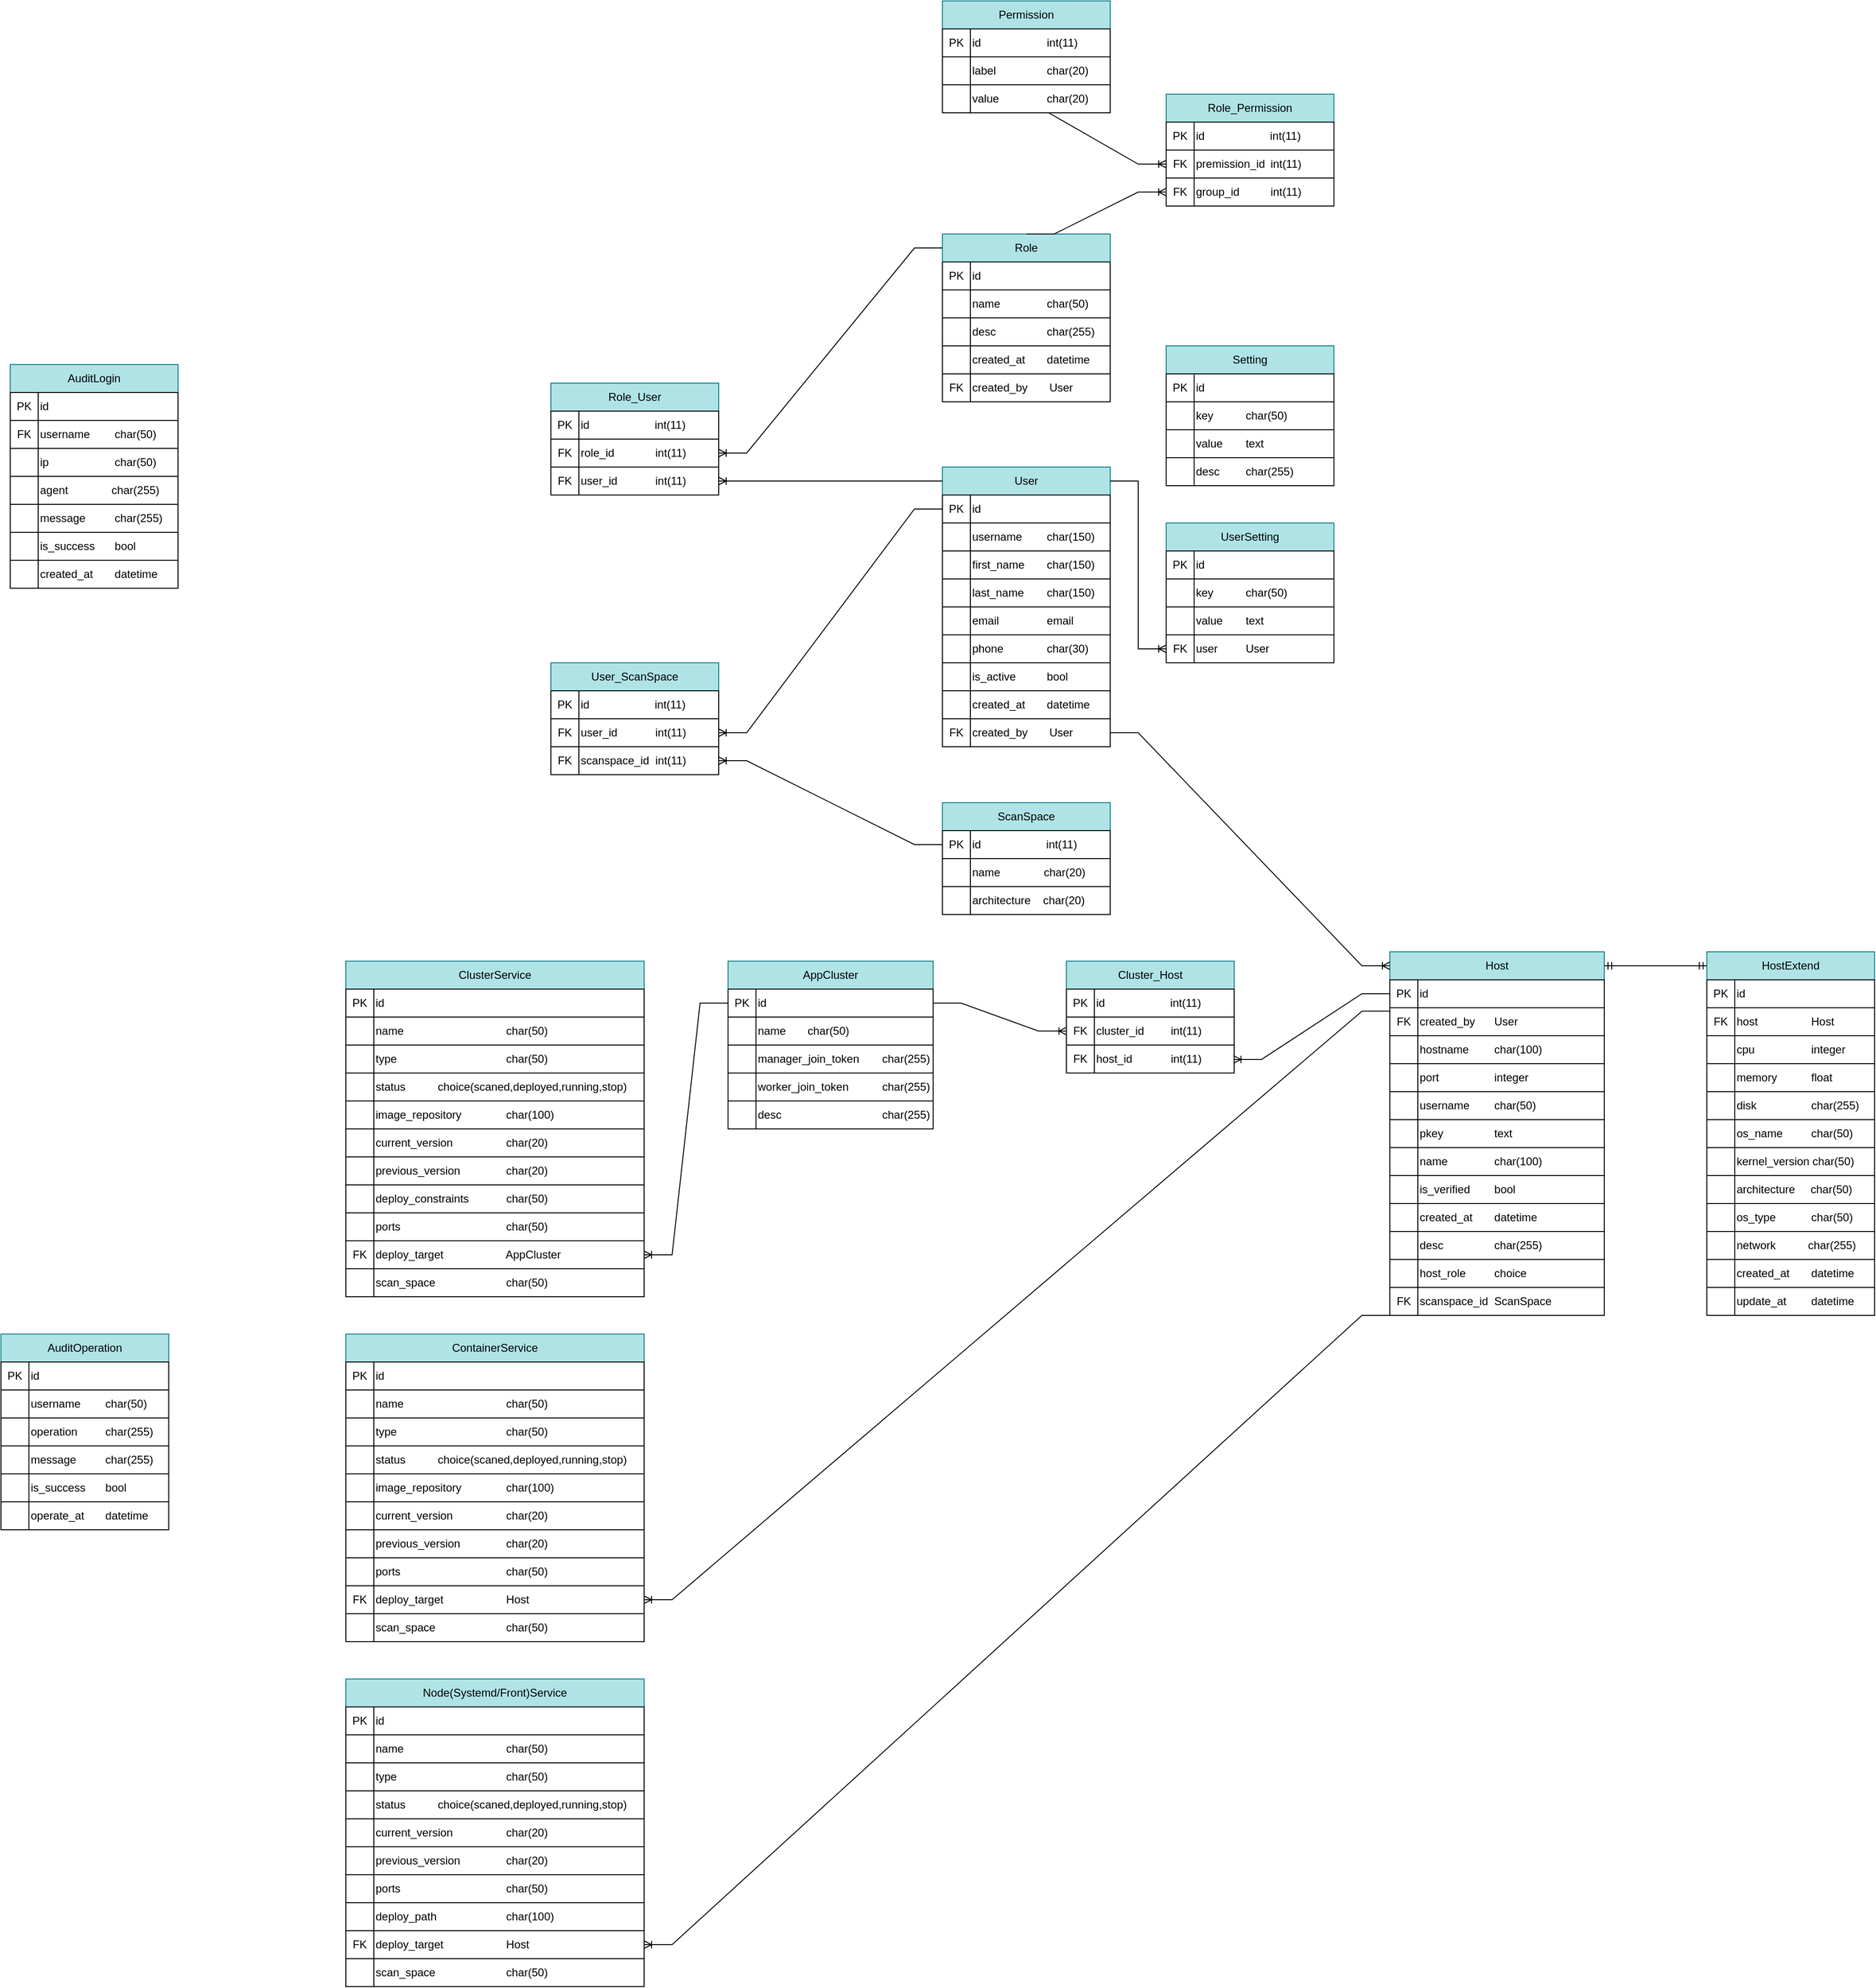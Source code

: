 <mxfile version="27.0.9">
  <diagram name="第 1 页" id="FtkYD6TFWRpVF152h-k8">
    <mxGraphModel dx="1587" dy="696" grid="1" gridSize="10" guides="1" tooltips="1" connect="1" arrows="1" fold="1" page="1" pageScale="1" pageWidth="827" pageHeight="1169" math="0" shadow="0">
      <root>
        <mxCell id="0" />
        <mxCell id="1" parent="0" />
        <mxCell id="84Ws_TcK_d0skPqPN5DL-33" value="" style="swimlane;startSize=0;" parent="1" vertex="1">
          <mxGeometry x="280" y="270" width="180" height="120" as="geometry" />
        </mxCell>
        <mxCell id="84Ws_TcK_d0skPqPN5DL-34" value="Permission" style="rounded=0;whiteSpace=wrap;html=1;fillColor=#b0e3e6;strokeColor=#0e8088;" parent="84Ws_TcK_d0skPqPN5DL-33" vertex="1">
          <mxGeometry width="180" height="30" as="geometry" />
        </mxCell>
        <mxCell id="84Ws_TcK_d0skPqPN5DL-35" value="PK" style="rounded=0;whiteSpace=wrap;html=1;" parent="84Ws_TcK_d0skPqPN5DL-33" vertex="1">
          <mxGeometry y="30" width="30" height="30" as="geometry" />
        </mxCell>
        <mxCell id="84Ws_TcK_d0skPqPN5DL-36" value="id&lt;span style=&quot;white-space: pre;&quot;&gt;&#x9;&lt;/span&gt;&lt;span style=&quot;white-space: pre;&quot;&gt;&#x9;&lt;/span&gt;&lt;span style=&quot;white-space: pre;&quot;&gt;&#x9;&lt;/span&gt;int(11)" style="rounded=0;whiteSpace=wrap;html=1;align=left;" parent="84Ws_TcK_d0skPqPN5DL-33" vertex="1">
          <mxGeometry x="30" y="30" width="150" height="30" as="geometry" />
        </mxCell>
        <mxCell id="84Ws_TcK_d0skPqPN5DL-37" value="" style="rounded=0;whiteSpace=wrap;html=1;" parent="84Ws_TcK_d0skPqPN5DL-33" vertex="1">
          <mxGeometry y="60" width="30" height="30" as="geometry" />
        </mxCell>
        <mxCell id="84Ws_TcK_d0skPqPN5DL-38" value="label&lt;span style=&quot;white-space: pre;&quot;&gt;&#x9;&lt;/span&gt;&lt;span style=&quot;white-space: pre;&quot;&gt;&#x9;&lt;/span&gt;char(20)" style="rounded=0;whiteSpace=wrap;html=1;align=left;" parent="84Ws_TcK_d0skPqPN5DL-33" vertex="1">
          <mxGeometry x="30" y="60" width="150" height="30" as="geometry" />
        </mxCell>
        <mxCell id="84Ws_TcK_d0skPqPN5DL-39" value="" style="rounded=0;whiteSpace=wrap;html=1;" parent="84Ws_TcK_d0skPqPN5DL-33" vertex="1">
          <mxGeometry y="90" width="30" height="30" as="geometry" />
        </mxCell>
        <mxCell id="84Ws_TcK_d0skPqPN5DL-40" value="value&lt;span style=&quot;white-space: pre;&quot;&gt;&#x9;&lt;/span&gt;&lt;span style=&quot;white-space: pre;&quot;&gt;&#x9;&lt;/span&gt;char(20)" style="rounded=0;whiteSpace=wrap;html=1;align=left;" parent="84Ws_TcK_d0skPqPN5DL-33" vertex="1">
          <mxGeometry x="30" y="90" width="150" height="30" as="geometry" />
        </mxCell>
        <mxCell id="84Ws_TcK_d0skPqPN5DL-41" value="" style="swimlane;startSize=0;" parent="1" vertex="1">
          <mxGeometry x="280" y="520" width="180" height="175" as="geometry" />
        </mxCell>
        <mxCell id="84Ws_TcK_d0skPqPN5DL-42" value="Role" style="rounded=0;whiteSpace=wrap;html=1;fillColor=#b0e3e6;strokeColor=#0e8088;" parent="84Ws_TcK_d0skPqPN5DL-41" vertex="1">
          <mxGeometry width="180" height="30" as="geometry" />
        </mxCell>
        <mxCell id="84Ws_TcK_d0skPqPN5DL-43" value="PK" style="rounded=0;whiteSpace=wrap;html=1;" parent="84Ws_TcK_d0skPqPN5DL-41" vertex="1">
          <mxGeometry y="30" width="30" height="30" as="geometry" />
        </mxCell>
        <mxCell id="84Ws_TcK_d0skPqPN5DL-44" value="id" style="rounded=0;whiteSpace=wrap;html=1;align=left;" parent="84Ws_TcK_d0skPqPN5DL-41" vertex="1">
          <mxGeometry x="30" y="30" width="150" height="30" as="geometry" />
        </mxCell>
        <mxCell id="84Ws_TcK_d0skPqPN5DL-45" value="" style="rounded=0;whiteSpace=wrap;html=1;" parent="84Ws_TcK_d0skPqPN5DL-41" vertex="1">
          <mxGeometry y="60" width="30" height="30" as="geometry" />
        </mxCell>
        <mxCell id="84Ws_TcK_d0skPqPN5DL-46" value="name&lt;span style=&quot;white-space: pre;&quot;&gt;&#x9;&lt;/span&gt;&lt;span style=&quot;white-space: pre;&quot;&gt;&#x9;&lt;/span&gt;char(50)" style="rounded=0;whiteSpace=wrap;html=1;align=left;" parent="84Ws_TcK_d0skPqPN5DL-41" vertex="1">
          <mxGeometry x="30" y="60" width="150" height="30" as="geometry" />
        </mxCell>
        <mxCell id="84Ws_TcK_d0skPqPN5DL-47" value="" style="rounded=0;whiteSpace=wrap;html=1;" parent="84Ws_TcK_d0skPqPN5DL-41" vertex="1">
          <mxGeometry y="90" width="30" height="30" as="geometry" />
        </mxCell>
        <mxCell id="84Ws_TcK_d0skPqPN5DL-48" value="desc&lt;span style=&quot;white-space: pre;&quot;&gt;&#x9;&lt;/span&gt;&lt;span style=&quot;white-space: pre;&quot;&gt;&#x9;&lt;/span&gt;char(255)" style="rounded=0;whiteSpace=wrap;html=1;align=left;" parent="84Ws_TcK_d0skPqPN5DL-41" vertex="1">
          <mxGeometry x="30" y="90" width="150" height="30" as="geometry" />
        </mxCell>
        <mxCell id="84Ws_TcK_d0skPqPN5DL-57" value="" style="rounded=0;whiteSpace=wrap;html=1;" parent="84Ws_TcK_d0skPqPN5DL-41" vertex="1">
          <mxGeometry y="120" width="30" height="30" as="geometry" />
        </mxCell>
        <mxCell id="84Ws_TcK_d0skPqPN5DL-58" value="created_at&amp;nbsp; &amp;nbsp; &amp;nbsp; &amp;nbsp;datetime" style="rounded=0;whiteSpace=wrap;html=1;align=left;" parent="84Ws_TcK_d0skPqPN5DL-41" vertex="1">
          <mxGeometry x="30" y="120" width="150" height="30" as="geometry" />
        </mxCell>
        <mxCell id="84Ws_TcK_d0skPqPN5DL-79" value="FK" style="rounded=0;whiteSpace=wrap;html=1;" parent="84Ws_TcK_d0skPqPN5DL-41" vertex="1">
          <mxGeometry y="150" width="30" height="30" as="geometry" />
        </mxCell>
        <mxCell id="84Ws_TcK_d0skPqPN5DL-80" value="created_by&amp;nbsp; &amp;nbsp; &amp;nbsp; &amp;nbsp;User" style="rounded=0;whiteSpace=wrap;html=1;align=left;" parent="84Ws_TcK_d0skPqPN5DL-41" vertex="1">
          <mxGeometry x="30" y="150" width="150" height="30" as="geometry" />
        </mxCell>
        <mxCell id="84Ws_TcK_d0skPqPN5DL-81" value="" style="swimlane;startSize=0;" parent="1" vertex="1">
          <mxGeometry x="520" y="370" width="180" height="120" as="geometry" />
        </mxCell>
        <mxCell id="84Ws_TcK_d0skPqPN5DL-82" value="Role_Permission" style="rounded=0;whiteSpace=wrap;html=1;fillColor=#b0e3e6;strokeColor=#0e8088;" parent="84Ws_TcK_d0skPqPN5DL-81" vertex="1">
          <mxGeometry width="180" height="30" as="geometry" />
        </mxCell>
        <mxCell id="84Ws_TcK_d0skPqPN5DL-83" value="PK" style="rounded=0;whiteSpace=wrap;html=1;" parent="84Ws_TcK_d0skPqPN5DL-81" vertex="1">
          <mxGeometry y="30" width="30" height="30" as="geometry" />
        </mxCell>
        <mxCell id="84Ws_TcK_d0skPqPN5DL-84" value="id&amp;nbsp; &amp;nbsp; &amp;nbsp; &amp;nbsp; &amp;nbsp; &amp;nbsp; &amp;nbsp; &amp;nbsp; &amp;nbsp; &amp;nbsp; &amp;nbsp;int(11)" style="rounded=0;whiteSpace=wrap;html=1;align=left;" parent="84Ws_TcK_d0skPqPN5DL-81" vertex="1">
          <mxGeometry x="30" y="30" width="150" height="30" as="geometry" />
        </mxCell>
        <mxCell id="84Ws_TcK_d0skPqPN5DL-85" value="FK" style="rounded=0;whiteSpace=wrap;html=1;" parent="84Ws_TcK_d0skPqPN5DL-81" vertex="1">
          <mxGeometry y="60" width="30" height="30" as="geometry" />
        </mxCell>
        <mxCell id="84Ws_TcK_d0skPqPN5DL-86" value="premission_id&lt;span style=&quot;white-space: pre;&quot;&gt;&#x9;&lt;/span&gt;int(11)" style="rounded=0;whiteSpace=wrap;html=1;align=left;" parent="84Ws_TcK_d0skPqPN5DL-81" vertex="1">
          <mxGeometry x="30" y="60" width="150" height="30" as="geometry" />
        </mxCell>
        <mxCell id="84Ws_TcK_d0skPqPN5DL-87" value="FK" style="rounded=0;whiteSpace=wrap;html=1;" parent="84Ws_TcK_d0skPqPN5DL-81" vertex="1">
          <mxGeometry y="90" width="30" height="30" as="geometry" />
        </mxCell>
        <mxCell id="84Ws_TcK_d0skPqPN5DL-88" value="group_id&lt;span style=&quot;white-space: pre;&quot;&gt;&#x9;&lt;/span&gt;&lt;span style=&quot;white-space: pre;&quot;&gt;&#x9;&lt;/span&gt;int(11)" style="rounded=0;whiteSpace=wrap;html=1;align=left;" parent="84Ws_TcK_d0skPqPN5DL-81" vertex="1">
          <mxGeometry x="30" y="90" width="150" height="30" as="geometry" />
        </mxCell>
        <mxCell id="84Ws_TcK_d0skPqPN5DL-89" value="" style="edgeStyle=entityRelationEdgeStyle;fontSize=12;html=1;endArrow=ERoneToMany;rounded=0;exitX=0.5;exitY=0;exitDx=0;exitDy=0;entryX=0;entryY=0.5;entryDx=0;entryDy=0;" parent="1" source="84Ws_TcK_d0skPqPN5DL-42" target="84Ws_TcK_d0skPqPN5DL-87" edge="1">
          <mxGeometry width="100" height="100" relative="1" as="geometry">
            <mxPoint x="490" y="670" as="sourcePoint" />
            <mxPoint x="590" y="570" as="targetPoint" />
            <Array as="points">
              <mxPoint x="380" y="500" />
              <mxPoint x="410" y="450" />
              <mxPoint x="380" y="470" />
              <mxPoint x="410" y="480" />
              <mxPoint x="420" y="480" />
              <mxPoint x="390" y="500" />
            </Array>
          </mxGeometry>
        </mxCell>
        <mxCell id="84Ws_TcK_d0skPqPN5DL-90" value="" style="edgeStyle=entityRelationEdgeStyle;fontSize=12;html=1;endArrow=ERoneToMany;rounded=0;entryX=0;entryY=0.5;entryDx=0;entryDy=0;" parent="1" target="84Ws_TcK_d0skPqPN5DL-85" edge="1">
          <mxGeometry width="100" height="100" relative="1" as="geometry">
            <mxPoint x="364" y="390" as="sourcePoint" />
            <mxPoint x="540" y="490" as="targetPoint" />
          </mxGeometry>
        </mxCell>
        <mxCell id="84Ws_TcK_d0skPqPN5DL-91" value="" style="swimlane;startSize=0;" parent="1" vertex="1">
          <mxGeometry x="520" y="640" width="180" height="150" as="geometry" />
        </mxCell>
        <mxCell id="84Ws_TcK_d0skPqPN5DL-92" value="Setting" style="rounded=0;whiteSpace=wrap;html=1;fillColor=#b0e3e6;strokeColor=#0e8088;" parent="84Ws_TcK_d0skPqPN5DL-91" vertex="1">
          <mxGeometry width="180" height="30" as="geometry" />
        </mxCell>
        <mxCell id="84Ws_TcK_d0skPqPN5DL-93" value="PK" style="rounded=0;whiteSpace=wrap;html=1;" parent="84Ws_TcK_d0skPqPN5DL-91" vertex="1">
          <mxGeometry y="30" width="30" height="30" as="geometry" />
        </mxCell>
        <mxCell id="84Ws_TcK_d0skPqPN5DL-94" value="id" style="rounded=0;whiteSpace=wrap;html=1;align=left;" parent="84Ws_TcK_d0skPqPN5DL-91" vertex="1">
          <mxGeometry x="30" y="30" width="150" height="30" as="geometry" />
        </mxCell>
        <mxCell id="84Ws_TcK_d0skPqPN5DL-95" value="" style="rounded=0;whiteSpace=wrap;html=1;" parent="84Ws_TcK_d0skPqPN5DL-91" vertex="1">
          <mxGeometry y="60" width="30" height="30" as="geometry" />
        </mxCell>
        <mxCell id="84Ws_TcK_d0skPqPN5DL-96" value="key&lt;span style=&quot;white-space: pre;&quot;&gt;&#x9;&lt;/span&gt;&lt;span style=&quot;white-space: pre;&quot;&gt;&#x9;&lt;/span&gt;char(50)" style="rounded=0;whiteSpace=wrap;html=1;align=left;" parent="84Ws_TcK_d0skPqPN5DL-91" vertex="1">
          <mxGeometry x="30" y="60" width="150" height="30" as="geometry" />
        </mxCell>
        <mxCell id="84Ws_TcK_d0skPqPN5DL-97" value="" style="rounded=0;whiteSpace=wrap;html=1;" parent="84Ws_TcK_d0skPqPN5DL-91" vertex="1">
          <mxGeometry y="90" width="30" height="30" as="geometry" />
        </mxCell>
        <mxCell id="84Ws_TcK_d0skPqPN5DL-98" value="value&lt;span style=&quot;white-space: pre;&quot;&gt;&#x9;&lt;/span&gt;text" style="rounded=0;whiteSpace=wrap;html=1;align=left;" parent="84Ws_TcK_d0skPqPN5DL-91" vertex="1">
          <mxGeometry x="30" y="90" width="150" height="30" as="geometry" />
        </mxCell>
        <mxCell id="84Ws_TcK_d0skPqPN5DL-99" value="" style="rounded=0;whiteSpace=wrap;html=1;" parent="84Ws_TcK_d0skPqPN5DL-91" vertex="1">
          <mxGeometry y="120" width="30" height="30" as="geometry" />
        </mxCell>
        <mxCell id="84Ws_TcK_d0skPqPN5DL-100" value="desc&lt;span style=&quot;white-space: pre;&quot;&gt;&#x9;&lt;/span&gt;char(255)" style="rounded=0;whiteSpace=wrap;html=1;align=left;" parent="84Ws_TcK_d0skPqPN5DL-91" vertex="1">
          <mxGeometry x="30" y="120" width="150" height="30" as="geometry" />
        </mxCell>
        <mxCell id="84Ws_TcK_d0skPqPN5DL-103" value="" style="swimlane;startSize=0;" parent="1" vertex="1">
          <mxGeometry x="520" y="830" width="180" height="150" as="geometry" />
        </mxCell>
        <mxCell id="84Ws_TcK_d0skPqPN5DL-104" value="UserSetting" style="rounded=0;whiteSpace=wrap;html=1;fillColor=#b0e3e6;strokeColor=#0e8088;" parent="84Ws_TcK_d0skPqPN5DL-103" vertex="1">
          <mxGeometry width="180" height="30" as="geometry" />
        </mxCell>
        <mxCell id="84Ws_TcK_d0skPqPN5DL-105" value="PK" style="rounded=0;whiteSpace=wrap;html=1;" parent="84Ws_TcK_d0skPqPN5DL-103" vertex="1">
          <mxGeometry y="30" width="30" height="30" as="geometry" />
        </mxCell>
        <mxCell id="84Ws_TcK_d0skPqPN5DL-106" value="id" style="rounded=0;whiteSpace=wrap;html=1;align=left;" parent="84Ws_TcK_d0skPqPN5DL-103" vertex="1">
          <mxGeometry x="30" y="30" width="150" height="30" as="geometry" />
        </mxCell>
        <mxCell id="84Ws_TcK_d0skPqPN5DL-107" value="" style="rounded=0;whiteSpace=wrap;html=1;" parent="84Ws_TcK_d0skPqPN5DL-103" vertex="1">
          <mxGeometry y="60" width="30" height="30" as="geometry" />
        </mxCell>
        <mxCell id="84Ws_TcK_d0skPqPN5DL-108" value="key&lt;span style=&quot;white-space: pre;&quot;&gt;&#x9;&lt;/span&gt;&lt;span style=&quot;white-space: pre;&quot;&gt;&#x9;&lt;/span&gt;char(50)" style="rounded=0;whiteSpace=wrap;html=1;align=left;" parent="84Ws_TcK_d0skPqPN5DL-103" vertex="1">
          <mxGeometry x="30" y="60" width="150" height="30" as="geometry" />
        </mxCell>
        <mxCell id="84Ws_TcK_d0skPqPN5DL-109" value="" style="rounded=0;whiteSpace=wrap;html=1;" parent="84Ws_TcK_d0skPqPN5DL-103" vertex="1">
          <mxGeometry y="90" width="30" height="30" as="geometry" />
        </mxCell>
        <mxCell id="84Ws_TcK_d0skPqPN5DL-110" value="value&lt;span style=&quot;white-space: pre;&quot;&gt;&#x9;&lt;/span&gt;text" style="rounded=0;whiteSpace=wrap;html=1;align=left;" parent="84Ws_TcK_d0skPqPN5DL-103" vertex="1">
          <mxGeometry x="30" y="90" width="150" height="30" as="geometry" />
        </mxCell>
        <mxCell id="84Ws_TcK_d0skPqPN5DL-111" value="FK" style="rounded=0;whiteSpace=wrap;html=1;" parent="84Ws_TcK_d0skPqPN5DL-103" vertex="1">
          <mxGeometry y="120" width="30" height="30" as="geometry" />
        </mxCell>
        <mxCell id="84Ws_TcK_d0skPqPN5DL-112" value="user&lt;span style=&quot;white-space: pre;&quot;&gt;&#x9;&lt;/span&gt;&lt;span style=&quot;white-space: pre;&quot;&gt;&#x9;&lt;/span&gt;User" style="rounded=0;whiteSpace=wrap;html=1;align=left;" parent="84Ws_TcK_d0skPqPN5DL-103" vertex="1">
          <mxGeometry x="30" y="120" width="150" height="30" as="geometry" />
        </mxCell>
        <mxCell id="84Ws_TcK_d0skPqPN5DL-113" value="" style="swimlane;startSize=0;" parent="1" vertex="1">
          <mxGeometry x="280" y="770" width="180" height="300" as="geometry" />
        </mxCell>
        <mxCell id="84Ws_TcK_d0skPqPN5DL-114" value="User" style="rounded=0;whiteSpace=wrap;html=1;fillColor=#b0e3e6;strokeColor=#0e8088;" parent="84Ws_TcK_d0skPqPN5DL-113" vertex="1">
          <mxGeometry width="180" height="30" as="geometry" />
        </mxCell>
        <mxCell id="84Ws_TcK_d0skPqPN5DL-115" value="PK" style="rounded=0;whiteSpace=wrap;html=1;" parent="84Ws_TcK_d0skPqPN5DL-113" vertex="1">
          <mxGeometry y="30" width="30" height="30" as="geometry" />
        </mxCell>
        <mxCell id="84Ws_TcK_d0skPqPN5DL-116" value="id" style="rounded=0;whiteSpace=wrap;html=1;align=left;" parent="84Ws_TcK_d0skPqPN5DL-113" vertex="1">
          <mxGeometry x="30" y="30" width="150" height="30" as="geometry" />
        </mxCell>
        <mxCell id="84Ws_TcK_d0skPqPN5DL-117" value="" style="rounded=0;whiteSpace=wrap;html=1;" parent="84Ws_TcK_d0skPqPN5DL-113" vertex="1">
          <mxGeometry y="60" width="30" height="30" as="geometry" />
        </mxCell>
        <mxCell id="84Ws_TcK_d0skPqPN5DL-118" value="username&lt;span style=&quot;white-space: pre;&quot;&gt;&#x9;&lt;/span&gt;char(150)" style="rounded=0;whiteSpace=wrap;html=1;align=left;" parent="84Ws_TcK_d0skPqPN5DL-113" vertex="1">
          <mxGeometry x="30" y="60" width="150" height="30" as="geometry" />
        </mxCell>
        <mxCell id="84Ws_TcK_d0skPqPN5DL-119" value="" style="rounded=0;whiteSpace=wrap;html=1;" parent="84Ws_TcK_d0skPqPN5DL-113" vertex="1">
          <mxGeometry y="90" width="30" height="30" as="geometry" />
        </mxCell>
        <mxCell id="84Ws_TcK_d0skPqPN5DL-120" value="first_name&lt;span style=&quot;white-space: pre;&quot;&gt;&#x9;&lt;/span&gt;char(150)" style="rounded=0;whiteSpace=wrap;html=1;align=left;" parent="84Ws_TcK_d0skPqPN5DL-113" vertex="1">
          <mxGeometry x="30" y="90" width="150" height="30" as="geometry" />
        </mxCell>
        <mxCell id="84Ws_TcK_d0skPqPN5DL-121" value="" style="rounded=0;whiteSpace=wrap;html=1;" parent="84Ws_TcK_d0skPqPN5DL-113" vertex="1">
          <mxGeometry y="120" width="30" height="30" as="geometry" />
        </mxCell>
        <mxCell id="84Ws_TcK_d0skPqPN5DL-122" value="last_name&lt;span style=&quot;white-space: pre;&quot;&gt;&#x9;&lt;/span&gt;char(150)" style="rounded=0;whiteSpace=wrap;html=1;align=left;" parent="84Ws_TcK_d0skPqPN5DL-113" vertex="1">
          <mxGeometry x="30" y="120" width="150" height="30" as="geometry" />
        </mxCell>
        <mxCell id="84Ws_TcK_d0skPqPN5DL-123" value="" style="rounded=0;whiteSpace=wrap;html=1;" parent="84Ws_TcK_d0skPqPN5DL-113" vertex="1">
          <mxGeometry y="150" width="30" height="30" as="geometry" />
        </mxCell>
        <mxCell id="84Ws_TcK_d0skPqPN5DL-124" value="email&lt;span style=&quot;white-space: pre;&quot;&gt;&#x9;&lt;span style=&quot;white-space: pre;&quot;&gt;&#x9;&lt;/span&gt;e&lt;/span&gt;mail" style="rounded=0;whiteSpace=wrap;html=1;align=left;" parent="84Ws_TcK_d0skPqPN5DL-113" vertex="1">
          <mxGeometry x="30" y="150" width="150" height="30" as="geometry" />
        </mxCell>
        <mxCell id="84Ws_TcK_d0skPqPN5DL-125" value="" style="rounded=0;whiteSpace=wrap;html=1;" parent="84Ws_TcK_d0skPqPN5DL-113" vertex="1">
          <mxGeometry y="210" width="30" height="30" as="geometry" />
        </mxCell>
        <mxCell id="84Ws_TcK_d0skPqPN5DL-126" value="is_active&lt;span style=&quot;white-space: pre;&quot;&gt;&#x9;&lt;/span&gt;&lt;span style=&quot;white-space: pre;&quot;&gt;&#x9;&lt;/span&gt;bool" style="rounded=0;whiteSpace=wrap;html=1;align=left;" parent="84Ws_TcK_d0skPqPN5DL-113" vertex="1">
          <mxGeometry x="30" y="210" width="150" height="30" as="geometry" />
        </mxCell>
        <mxCell id="84Ws_TcK_d0skPqPN5DL-129" value="" style="rounded=0;whiteSpace=wrap;html=1;" parent="84Ws_TcK_d0skPqPN5DL-113" vertex="1">
          <mxGeometry y="180" width="30" height="30" as="geometry" />
        </mxCell>
        <mxCell id="84Ws_TcK_d0skPqPN5DL-130" value="phone&lt;span style=&quot;white-space: pre;&quot;&gt;&#x9;&lt;/span&gt;&lt;span style=&quot;white-space: pre;&quot;&gt;&#x9;&lt;/span&gt;char(30)" style="rounded=0;whiteSpace=wrap;html=1;align=left;" parent="84Ws_TcK_d0skPqPN5DL-113" vertex="1">
          <mxGeometry x="30" y="180" width="150" height="30" as="geometry" />
        </mxCell>
        <mxCell id="84Ws_TcK_d0skPqPN5DL-141" value="" style="rounded=0;whiteSpace=wrap;html=1;" parent="84Ws_TcK_d0skPqPN5DL-113" vertex="1">
          <mxGeometry y="240" width="30" height="30" as="geometry" />
        </mxCell>
        <mxCell id="84Ws_TcK_d0skPqPN5DL-142" value="created_at&amp;nbsp; &amp;nbsp; &amp;nbsp; &amp;nbsp;datetime" style="rounded=0;whiteSpace=wrap;html=1;align=left;" parent="84Ws_TcK_d0skPqPN5DL-113" vertex="1">
          <mxGeometry x="30" y="240" width="150" height="30" as="geometry" />
        </mxCell>
        <mxCell id="84Ws_TcK_d0skPqPN5DL-143" value="FK" style="rounded=0;whiteSpace=wrap;html=1;" parent="84Ws_TcK_d0skPqPN5DL-113" vertex="1">
          <mxGeometry y="270" width="30" height="30" as="geometry" />
        </mxCell>
        <mxCell id="84Ws_TcK_d0skPqPN5DL-144" value="created_by&amp;nbsp; &amp;nbsp; &amp;nbsp; &amp;nbsp;User" style="rounded=0;whiteSpace=wrap;html=1;align=left;" parent="84Ws_TcK_d0skPqPN5DL-113" vertex="1">
          <mxGeometry x="30" y="270" width="150" height="30" as="geometry" />
        </mxCell>
        <mxCell id="84Ws_TcK_d0skPqPN5DL-131" value="" style="edgeStyle=entityRelationEdgeStyle;fontSize=12;html=1;endArrow=ERoneToMany;rounded=0;entryX=1;entryY=0.5;entryDx=0;entryDy=0;exitX=0;exitY=0.5;exitDx=0;exitDy=0;" parent="1" source="84Ws_TcK_d0skPqPN5DL-114" target="84Ws_TcK_d0skPqPN5DL-139" edge="1">
          <mxGeometry width="100" height="100" relative="1" as="geometry">
            <mxPoint x="240" y="1120" as="sourcePoint" />
            <mxPoint x="120" y="1070" as="targetPoint" />
            <Array as="points">
              <mxPoint x="190" y="750" />
              <mxPoint x="230" y="770" />
              <mxPoint x="250" y="770" />
              <mxPoint x="250" y="780" />
              <mxPoint x="250" y="850" />
              <mxPoint x="190" y="880" />
              <mxPoint x="200" y="910" />
              <mxPoint x="230" y="900" />
              <mxPoint x="250" y="870" />
              <mxPoint x="180" y="680" />
              <mxPoint x="240" y="860" />
              <mxPoint x="230" y="780" />
              <mxPoint x="240" y="780" />
              <mxPoint x="190" y="850" />
            </Array>
          </mxGeometry>
        </mxCell>
        <mxCell id="84Ws_TcK_d0skPqPN5DL-132" value="" style="swimlane;startSize=0;" parent="1" vertex="1">
          <mxGeometry x="-140" y="680" width="180" height="120" as="geometry" />
        </mxCell>
        <mxCell id="84Ws_TcK_d0skPqPN5DL-133" value="Role_User" style="rounded=0;whiteSpace=wrap;html=1;fillColor=#b0e3e6;strokeColor=#0e8088;" parent="84Ws_TcK_d0skPqPN5DL-132" vertex="1">
          <mxGeometry width="180" height="30" as="geometry" />
        </mxCell>
        <mxCell id="84Ws_TcK_d0skPqPN5DL-134" value="PK" style="rounded=0;whiteSpace=wrap;html=1;" parent="84Ws_TcK_d0skPqPN5DL-132" vertex="1">
          <mxGeometry y="30" width="30" height="30" as="geometry" />
        </mxCell>
        <mxCell id="84Ws_TcK_d0skPqPN5DL-135" value="id&amp;nbsp; &amp;nbsp; &amp;nbsp; &amp;nbsp; &amp;nbsp; &amp;nbsp; &amp;nbsp; &amp;nbsp; &amp;nbsp; &amp;nbsp; &amp;nbsp;int(11)" style="rounded=0;whiteSpace=wrap;html=1;align=left;" parent="84Ws_TcK_d0skPqPN5DL-132" vertex="1">
          <mxGeometry x="30" y="30" width="150" height="30" as="geometry" />
        </mxCell>
        <mxCell id="84Ws_TcK_d0skPqPN5DL-136" value="FK" style="rounded=0;whiteSpace=wrap;html=1;" parent="84Ws_TcK_d0skPqPN5DL-132" vertex="1">
          <mxGeometry y="60" width="30" height="30" as="geometry" />
        </mxCell>
        <mxCell id="84Ws_TcK_d0skPqPN5DL-137" value="role_id&lt;span style=&quot;white-space: pre;&quot;&gt;&#x9;&lt;span style=&quot;white-space: pre;&quot;&gt;&#x9;&lt;/span&gt;&lt;/span&gt;int(11)" style="rounded=0;whiteSpace=wrap;html=1;align=left;" parent="84Ws_TcK_d0skPqPN5DL-132" vertex="1">
          <mxGeometry x="30" y="60" width="150" height="30" as="geometry" />
        </mxCell>
        <mxCell id="84Ws_TcK_d0skPqPN5DL-138" value="FK" style="rounded=0;whiteSpace=wrap;html=1;" parent="84Ws_TcK_d0skPqPN5DL-132" vertex="1">
          <mxGeometry y="90" width="30" height="30" as="geometry" />
        </mxCell>
        <mxCell id="84Ws_TcK_d0skPqPN5DL-139" value="user_id&lt;span style=&quot;white-space: pre;&quot;&gt;&#x9;&lt;/span&gt;&lt;span style=&quot;white-space: pre;&quot;&gt;&#x9;&lt;/span&gt;int(11)" style="rounded=0;whiteSpace=wrap;html=1;align=left;" parent="84Ws_TcK_d0skPqPN5DL-132" vertex="1">
          <mxGeometry x="30" y="90" width="150" height="30" as="geometry" />
        </mxCell>
        <mxCell id="84Ws_TcK_d0skPqPN5DL-140" value="" style="edgeStyle=entityRelationEdgeStyle;fontSize=12;html=1;endArrow=ERoneToMany;rounded=0;exitX=0;exitY=0.5;exitDx=0;exitDy=0;entryX=1;entryY=0.5;entryDx=0;entryDy=0;" parent="1" source="84Ws_TcK_d0skPqPN5DL-42" target="84Ws_TcK_d0skPqPN5DL-137" edge="1">
          <mxGeometry width="100" height="100" relative="1" as="geometry">
            <mxPoint x="250" y="880" as="sourcePoint" />
            <mxPoint x="350" y="780" as="targetPoint" />
            <Array as="points">
              <mxPoint x="240" y="535" />
            </Array>
          </mxGeometry>
        </mxCell>
        <mxCell id="84Ws_TcK_d0skPqPN5DL-145" value="" style="edgeStyle=entityRelationEdgeStyle;fontSize=12;html=1;endArrow=ERoneToMany;rounded=0;entryX=0;entryY=0.5;entryDx=0;entryDy=0;exitX=1;exitY=0.5;exitDx=0;exitDy=0;" parent="1" source="84Ws_TcK_d0skPqPN5DL-114" target="84Ws_TcK_d0skPqPN5DL-111" edge="1">
          <mxGeometry width="100" height="100" relative="1" as="geometry">
            <mxPoint x="290" y="880" as="sourcePoint" />
            <mxPoint x="390" y="780" as="targetPoint" />
            <Array as="points">
              <mxPoint x="500" y="920" />
              <mxPoint x="480" y="830" />
              <mxPoint x="490" y="920" />
            </Array>
          </mxGeometry>
        </mxCell>
        <mxCell id="84Ws_TcK_d0skPqPN5DL-146" value="" style="swimlane;startSize=0;" parent="1" vertex="1">
          <mxGeometry x="-720" y="660" width="180" height="240" as="geometry" />
        </mxCell>
        <mxCell id="84Ws_TcK_d0skPqPN5DL-147" value="AuditLogin" style="rounded=0;whiteSpace=wrap;html=1;fillColor=#b0e3e6;strokeColor=#0e8088;" parent="84Ws_TcK_d0skPqPN5DL-146" vertex="1">
          <mxGeometry width="180" height="30" as="geometry" />
        </mxCell>
        <mxCell id="84Ws_TcK_d0skPqPN5DL-148" value="PK" style="rounded=0;whiteSpace=wrap;html=1;" parent="84Ws_TcK_d0skPqPN5DL-146" vertex="1">
          <mxGeometry y="30" width="30" height="30" as="geometry" />
        </mxCell>
        <mxCell id="84Ws_TcK_d0skPqPN5DL-149" value="id" style="rounded=0;whiteSpace=wrap;html=1;align=left;" parent="84Ws_TcK_d0skPqPN5DL-146" vertex="1">
          <mxGeometry x="30" y="30" width="150" height="30" as="geometry" />
        </mxCell>
        <mxCell id="84Ws_TcK_d0skPqPN5DL-150" value="FK" style="rounded=0;whiteSpace=wrap;html=1;" parent="84Ws_TcK_d0skPqPN5DL-146" vertex="1">
          <mxGeometry y="60" width="30" height="30" as="geometry" />
        </mxCell>
        <mxCell id="84Ws_TcK_d0skPqPN5DL-151" value="username&lt;span style=&quot;white-space: pre;&quot;&gt;&#x9;&lt;/span&gt;char(50)" style="rounded=0;whiteSpace=wrap;html=1;align=left;" parent="84Ws_TcK_d0skPqPN5DL-146" vertex="1">
          <mxGeometry x="30" y="60" width="150" height="30" as="geometry" />
        </mxCell>
        <mxCell id="84Ws_TcK_d0skPqPN5DL-152" value="" style="rounded=0;whiteSpace=wrap;html=1;" parent="84Ws_TcK_d0skPqPN5DL-146" vertex="1">
          <mxGeometry y="90" width="30" height="30" as="geometry" />
        </mxCell>
        <mxCell id="84Ws_TcK_d0skPqPN5DL-153" value="ip&lt;span style=&quot;white-space: pre;&quot;&gt;&#x9;&lt;/span&gt;&lt;span style=&quot;white-space: pre;&quot;&gt;&#x9;&lt;/span&gt;&lt;span style=&quot;white-space: pre;&quot;&gt;&#x9;&lt;/span&gt;char(50)" style="rounded=0;whiteSpace=wrap;html=1;align=left;" parent="84Ws_TcK_d0skPqPN5DL-146" vertex="1">
          <mxGeometry x="30" y="90" width="150" height="30" as="geometry" />
        </mxCell>
        <mxCell id="84Ws_TcK_d0skPqPN5DL-154" value="" style="rounded=0;whiteSpace=wrap;html=1;" parent="84Ws_TcK_d0skPqPN5DL-146" vertex="1">
          <mxGeometry y="120" width="30" height="30" as="geometry" />
        </mxCell>
        <mxCell id="84Ws_TcK_d0skPqPN5DL-155" value="agent&lt;span style=&quot;white-space: pre;&quot;&gt;&#x9;&lt;/span&gt;&amp;nbsp; &amp;nbsp; &amp;nbsp; &amp;nbsp;char(255)" style="rounded=0;whiteSpace=wrap;html=1;align=left;" parent="84Ws_TcK_d0skPqPN5DL-146" vertex="1">
          <mxGeometry x="30" y="120" width="150" height="30" as="geometry" />
        </mxCell>
        <mxCell id="84Ws_TcK_d0skPqPN5DL-156" value="" style="rounded=0;whiteSpace=wrap;html=1;" parent="84Ws_TcK_d0skPqPN5DL-146" vertex="1">
          <mxGeometry y="150" width="30" height="30" as="geometry" />
        </mxCell>
        <mxCell id="84Ws_TcK_d0skPqPN5DL-157" value="message&lt;span style=&quot;white-space: pre;&quot;&gt;&#x9;&lt;/span&gt;&lt;span style=&quot;white-space: pre;&quot;&gt;&#x9;&lt;/span&gt;char(255)" style="rounded=0;whiteSpace=wrap;html=1;align=left;" parent="84Ws_TcK_d0skPqPN5DL-146" vertex="1">
          <mxGeometry x="30" y="150" width="150" height="30" as="geometry" />
        </mxCell>
        <mxCell id="84Ws_TcK_d0skPqPN5DL-158" value="" style="rounded=0;whiteSpace=wrap;html=1;" parent="84Ws_TcK_d0skPqPN5DL-146" vertex="1">
          <mxGeometry y="180" width="30" height="30" as="geometry" />
        </mxCell>
        <mxCell id="84Ws_TcK_d0skPqPN5DL-159" value="is_success&lt;span style=&quot;white-space: pre;&quot;&gt;&#x9;&lt;/span&gt;bool" style="rounded=0;whiteSpace=wrap;html=1;align=left;" parent="84Ws_TcK_d0skPqPN5DL-146" vertex="1">
          <mxGeometry x="30" y="180" width="150" height="30" as="geometry" />
        </mxCell>
        <mxCell id="84Ws_TcK_d0skPqPN5DL-160" value="" style="rounded=0;whiteSpace=wrap;html=1;" parent="84Ws_TcK_d0skPqPN5DL-146" vertex="1">
          <mxGeometry y="210" width="30" height="30" as="geometry" />
        </mxCell>
        <mxCell id="84Ws_TcK_d0skPqPN5DL-161" value="created_at&lt;span style=&quot;white-space: pre;&quot;&gt;&#x9;&lt;/span&gt;datetime" style="rounded=0;whiteSpace=wrap;html=1;align=left;" parent="84Ws_TcK_d0skPqPN5DL-146" vertex="1">
          <mxGeometry x="30" y="210" width="150" height="30" as="geometry" />
        </mxCell>
        <mxCell id="84Ws_TcK_d0skPqPN5DL-162" value="" style="swimlane;startSize=0;" parent="1" vertex="1">
          <mxGeometry x="-730" y="1700" width="180" height="210" as="geometry" />
        </mxCell>
        <mxCell id="84Ws_TcK_d0skPqPN5DL-163" value="AuditOperation" style="rounded=0;whiteSpace=wrap;html=1;fillColor=#b0e3e6;strokeColor=#0e8088;" parent="84Ws_TcK_d0skPqPN5DL-162" vertex="1">
          <mxGeometry width="180" height="30" as="geometry" />
        </mxCell>
        <mxCell id="84Ws_TcK_d0skPqPN5DL-164" value="PK" style="rounded=0;whiteSpace=wrap;html=1;" parent="84Ws_TcK_d0skPqPN5DL-162" vertex="1">
          <mxGeometry y="30" width="30" height="30" as="geometry" />
        </mxCell>
        <mxCell id="84Ws_TcK_d0skPqPN5DL-165" value="id" style="rounded=0;whiteSpace=wrap;html=1;align=left;" parent="84Ws_TcK_d0skPqPN5DL-162" vertex="1">
          <mxGeometry x="30" y="30" width="150" height="30" as="geometry" />
        </mxCell>
        <mxCell id="84Ws_TcK_d0skPqPN5DL-166" value="" style="rounded=0;whiteSpace=wrap;html=1;" parent="84Ws_TcK_d0skPqPN5DL-162" vertex="1">
          <mxGeometry y="60" width="30" height="30" as="geometry" />
        </mxCell>
        <mxCell id="84Ws_TcK_d0skPqPN5DL-167" value="username&lt;span style=&quot;white-space: pre;&quot;&gt;&#x9;&lt;/span&gt;char(50)" style="rounded=0;whiteSpace=wrap;html=1;align=left;" parent="84Ws_TcK_d0skPqPN5DL-162" vertex="1">
          <mxGeometry x="30" y="60" width="150" height="30" as="geometry" />
        </mxCell>
        <mxCell id="84Ws_TcK_d0skPqPN5DL-168" value="" style="rounded=0;whiteSpace=wrap;html=1;" parent="84Ws_TcK_d0skPqPN5DL-162" vertex="1">
          <mxGeometry y="90" width="30" height="30" as="geometry" />
        </mxCell>
        <mxCell id="84Ws_TcK_d0skPqPN5DL-169" value="operation&lt;span style=&quot;white-space: pre;&quot;&gt;&#x9;&lt;/span&gt;&lt;span style=&quot;white-space: pre;&quot;&gt;&#x9;&lt;/span&gt;char(255)" style="rounded=0;whiteSpace=wrap;html=1;align=left;" parent="84Ws_TcK_d0skPqPN5DL-162" vertex="1">
          <mxGeometry x="30" y="90" width="150" height="30" as="geometry" />
        </mxCell>
        <mxCell id="84Ws_TcK_d0skPqPN5DL-172" value="" style="rounded=0;whiteSpace=wrap;html=1;" parent="84Ws_TcK_d0skPqPN5DL-162" vertex="1">
          <mxGeometry y="120" width="30" height="30" as="geometry" />
        </mxCell>
        <mxCell id="84Ws_TcK_d0skPqPN5DL-173" value="message&lt;span style=&quot;white-space: pre;&quot;&gt;&#x9;&lt;/span&gt;&lt;span style=&quot;white-space: pre;&quot;&gt;&#x9;&lt;/span&gt;char(255)" style="rounded=0;whiteSpace=wrap;html=1;align=left;" parent="84Ws_TcK_d0skPqPN5DL-162" vertex="1">
          <mxGeometry x="30" y="120" width="150" height="30" as="geometry" />
        </mxCell>
        <mxCell id="84Ws_TcK_d0skPqPN5DL-174" value="" style="rounded=0;whiteSpace=wrap;html=1;" parent="84Ws_TcK_d0skPqPN5DL-162" vertex="1">
          <mxGeometry y="180" width="30" height="30" as="geometry" />
        </mxCell>
        <mxCell id="84Ws_TcK_d0skPqPN5DL-175" value="is_success&lt;span style=&quot;white-space: pre;&quot;&gt;&#x9;&lt;/span&gt;bool" style="rounded=0;whiteSpace=wrap;html=1;align=left;" parent="84Ws_TcK_d0skPqPN5DL-162" vertex="1">
          <mxGeometry x="30" y="150" width="150" height="30" as="geometry" />
        </mxCell>
        <mxCell id="84Ws_TcK_d0skPqPN5DL-176" value="" style="rounded=0;whiteSpace=wrap;html=1;" parent="84Ws_TcK_d0skPqPN5DL-162" vertex="1">
          <mxGeometry y="180" width="30" height="30" as="geometry" />
        </mxCell>
        <mxCell id="84Ws_TcK_d0skPqPN5DL-177" value="operate_at&lt;span style=&quot;white-space: pre;&quot;&gt;&#x9;&lt;/span&gt;datetime" style="rounded=0;whiteSpace=wrap;html=1;align=left;" parent="84Ws_TcK_d0skPqPN5DL-162" vertex="1">
          <mxGeometry x="30" y="180" width="150" height="30" as="geometry" />
        </mxCell>
        <mxCell id="84Ws_TcK_d0skPqPN5DL-178" value="" style="swimlane;startSize=0;" parent="1" vertex="1">
          <mxGeometry x="760" y="1290" width="230" height="390" as="geometry" />
        </mxCell>
        <mxCell id="84Ws_TcK_d0skPqPN5DL-179" value="Host" style="rounded=0;whiteSpace=wrap;html=1;fillColor=#b0e3e6;strokeColor=#0e8088;" parent="84Ws_TcK_d0skPqPN5DL-178" vertex="1">
          <mxGeometry width="230" height="30" as="geometry" />
        </mxCell>
        <mxCell id="84Ws_TcK_d0skPqPN5DL-180" value="PK" style="rounded=0;whiteSpace=wrap;html=1;" parent="84Ws_TcK_d0skPqPN5DL-178" vertex="1">
          <mxGeometry y="30" width="30" height="30" as="geometry" />
        </mxCell>
        <mxCell id="84Ws_TcK_d0skPqPN5DL-181" value="id" style="rounded=0;whiteSpace=wrap;html=1;align=left;" parent="84Ws_TcK_d0skPqPN5DL-178" vertex="1">
          <mxGeometry x="30" y="30" width="200" height="30" as="geometry" />
        </mxCell>
        <mxCell id="84Ws_TcK_d0skPqPN5DL-182" value="" style="rounded=0;whiteSpace=wrap;html=1;" parent="84Ws_TcK_d0skPqPN5DL-178" vertex="1">
          <mxGeometry y="210" width="30" height="30" as="geometry" />
        </mxCell>
        <mxCell id="84Ws_TcK_d0skPqPN5DL-183" value="name&lt;span style=&quot;white-space: pre;&quot;&gt;&#x9;&lt;span style=&quot;white-space: pre;&quot;&gt;&#x9;&lt;/span&gt;&lt;/span&gt;char(100)" style="rounded=0;whiteSpace=wrap;html=1;align=left;" parent="84Ws_TcK_d0skPqPN5DL-178" vertex="1">
          <mxGeometry x="30" y="210" width="200" height="30" as="geometry" />
        </mxCell>
        <mxCell id="84Ws_TcK_d0skPqPN5DL-184" value="" style="rounded=0;whiteSpace=wrap;html=1;" parent="84Ws_TcK_d0skPqPN5DL-178" vertex="1">
          <mxGeometry y="90" width="30" height="30" as="geometry" />
        </mxCell>
        <mxCell id="84Ws_TcK_d0skPqPN5DL-185" value="hostname&lt;span style=&quot;white-space: pre;&quot;&gt;&#x9;&lt;/span&gt;char(100)" style="rounded=0;whiteSpace=wrap;html=1;align=left;" parent="84Ws_TcK_d0skPqPN5DL-178" vertex="1">
          <mxGeometry x="30" y="90" width="200" height="30" as="geometry" />
        </mxCell>
        <mxCell id="84Ws_TcK_d0skPqPN5DL-186" value="" style="rounded=0;whiteSpace=wrap;html=1;" parent="84Ws_TcK_d0skPqPN5DL-178" vertex="1">
          <mxGeometry y="120" width="30" height="30" as="geometry" />
        </mxCell>
        <mxCell id="84Ws_TcK_d0skPqPN5DL-187" value="port&lt;span style=&quot;white-space: pre;&quot;&gt;&#x9;&lt;/span&gt;&lt;span style=&quot;white-space: pre;&quot;&gt;&#x9;&lt;/span&gt;&lt;span style=&quot;white-space: pre;&quot;&gt;&#x9;&lt;/span&gt;integer" style="rounded=0;whiteSpace=wrap;html=1;align=left;" parent="84Ws_TcK_d0skPqPN5DL-178" vertex="1">
          <mxGeometry x="30" y="120" width="200" height="30" as="geometry" />
        </mxCell>
        <mxCell id="84Ws_TcK_d0skPqPN5DL-188" value="" style="rounded=0;whiteSpace=wrap;html=1;" parent="84Ws_TcK_d0skPqPN5DL-178" vertex="1">
          <mxGeometry y="180" width="30" height="30" as="geometry" />
        </mxCell>
        <mxCell id="84Ws_TcK_d0skPqPN5DL-189" value="username&lt;span style=&quot;white-space: pre;&quot;&gt;&#x9;&lt;/span&gt;char(50)" style="rounded=0;whiteSpace=wrap;html=1;align=left;" parent="84Ws_TcK_d0skPqPN5DL-178" vertex="1">
          <mxGeometry x="30" y="150" width="200" height="30" as="geometry" />
        </mxCell>
        <mxCell id="84Ws_TcK_d0skPqPN5DL-190" value="" style="rounded=0;whiteSpace=wrap;html=1;" parent="84Ws_TcK_d0skPqPN5DL-178" vertex="1">
          <mxGeometry y="180" width="30" height="30" as="geometry" />
        </mxCell>
        <mxCell id="84Ws_TcK_d0skPqPN5DL-191" value="pkey&lt;span style=&quot;white-space: pre;&quot;&gt;&#x9;&lt;/span&gt;&lt;span style=&quot;white-space: pre;&quot;&gt;&#x9;&lt;/span&gt;text" style="rounded=0;whiteSpace=wrap;html=1;align=left;" parent="84Ws_TcK_d0skPqPN5DL-178" vertex="1">
          <mxGeometry x="30" y="180" width="200" height="30" as="geometry" />
        </mxCell>
        <mxCell id="84Ws_TcK_d0skPqPN5DL-192" value="" style="rounded=0;whiteSpace=wrap;html=1;" parent="84Ws_TcK_d0skPqPN5DL-178" vertex="1">
          <mxGeometry y="300" width="30" height="30" as="geometry" />
        </mxCell>
        <mxCell id="84Ws_TcK_d0skPqPN5DL-193" value="desc&lt;span style=&quot;white-space: pre;&quot;&gt;&#x9;&lt;/span&gt;&lt;span style=&quot;white-space: pre;&quot;&gt;&#x9;&lt;/span&gt;char(255)" style="rounded=0;whiteSpace=wrap;html=1;align=left;" parent="84Ws_TcK_d0skPqPN5DL-178" vertex="1">
          <mxGeometry x="30" y="300" width="200" height="30" as="geometry" />
        </mxCell>
        <mxCell id="84Ws_TcK_d0skPqPN5DL-197" value="" style="rounded=0;whiteSpace=wrap;html=1;" parent="84Ws_TcK_d0skPqPN5DL-178" vertex="1">
          <mxGeometry y="240" width="30" height="30" as="geometry" />
        </mxCell>
        <mxCell id="84Ws_TcK_d0skPqPN5DL-198" value="is_verified&lt;span style=&quot;white-space: pre;&quot;&gt;&#x9;&lt;/span&gt;bool" style="rounded=0;whiteSpace=wrap;html=1;align=left;" parent="84Ws_TcK_d0skPqPN5DL-178" vertex="1">
          <mxGeometry x="30" y="240" width="200" height="30" as="geometry" />
        </mxCell>
        <mxCell id="84Ws_TcK_d0skPqPN5DL-199" value="" style="rounded=0;whiteSpace=wrap;html=1;" parent="84Ws_TcK_d0skPqPN5DL-178" vertex="1">
          <mxGeometry y="270" width="30" height="30" as="geometry" />
        </mxCell>
        <mxCell id="84Ws_TcK_d0skPqPN5DL-200" value="created_at&lt;span style=&quot;white-space: pre;&quot;&gt;&#x9;&lt;/span&gt;datetime" style="rounded=0;whiteSpace=wrap;html=1;align=left;" parent="84Ws_TcK_d0skPqPN5DL-178" vertex="1">
          <mxGeometry x="30" y="270" width="200" height="30" as="geometry" />
        </mxCell>
        <mxCell id="84Ws_TcK_d0skPqPN5DL-242" value="" style="rounded=0;whiteSpace=wrap;html=1;" parent="84Ws_TcK_d0skPqPN5DL-178" vertex="1">
          <mxGeometry y="330" width="30" height="30" as="geometry" />
        </mxCell>
        <mxCell id="84Ws_TcK_d0skPqPN5DL-243" value="host_role&lt;span style=&quot;white-space: pre;&quot;&gt;&#x9;&lt;span style=&quot;white-space: pre;&quot;&gt;&#x9;&lt;/span&gt;&lt;/span&gt;choice" style="rounded=0;whiteSpace=wrap;html=1;align=left;" parent="84Ws_TcK_d0skPqPN5DL-178" vertex="1">
          <mxGeometry x="30" y="330" width="200" height="30" as="geometry" />
        </mxCell>
        <mxCell id="84Ws_TcK_d0skPqPN5DL-202" value="created_by&lt;span style=&quot;white-space: pre;&quot;&gt;&#x9;&lt;/span&gt;User" style="rounded=0;whiteSpace=wrap;html=1;align=left;" parent="84Ws_TcK_d0skPqPN5DL-178" vertex="1">
          <mxGeometry x="30" y="60" width="200" height="30" as="geometry" />
        </mxCell>
        <mxCell id="84Ws_TcK_d0skPqPN5DL-201" value="FK" style="rounded=0;whiteSpace=wrap;html=1;" parent="84Ws_TcK_d0skPqPN5DL-178" vertex="1">
          <mxGeometry y="60" width="30" height="30" as="geometry" />
        </mxCell>
        <mxCell id="8dxi4DYM_wFZ8IeHhCdz-19" value="FK" style="rounded=0;whiteSpace=wrap;html=1;" vertex="1" parent="84Ws_TcK_d0skPqPN5DL-178">
          <mxGeometry y="360" width="30" height="30" as="geometry" />
        </mxCell>
        <mxCell id="8dxi4DYM_wFZ8IeHhCdz-20" value="scanspace_id&lt;span style=&quot;white-space: pre;&quot;&gt;&#x9;&lt;/span&gt;ScanSpace" style="rounded=0;whiteSpace=wrap;html=1;align=left;" vertex="1" parent="84Ws_TcK_d0skPqPN5DL-178">
          <mxGeometry x="30" y="360" width="200" height="30" as="geometry" />
        </mxCell>
        <mxCell id="84Ws_TcK_d0skPqPN5DL-204" value="" style="swimlane;startSize=0;" parent="1" vertex="1">
          <mxGeometry x="1100" y="1290" width="180" height="390" as="geometry" />
        </mxCell>
        <mxCell id="84Ws_TcK_d0skPqPN5DL-205" value="HostExtend" style="rounded=0;whiteSpace=wrap;html=1;fillColor=#b0e3e6;strokeColor=#0e8088;" parent="84Ws_TcK_d0skPqPN5DL-204" vertex="1">
          <mxGeometry width="180" height="30" as="geometry" />
        </mxCell>
        <mxCell id="84Ws_TcK_d0skPqPN5DL-206" value="PK" style="rounded=0;whiteSpace=wrap;html=1;" parent="84Ws_TcK_d0skPqPN5DL-204" vertex="1">
          <mxGeometry y="30" width="30" height="30" as="geometry" />
        </mxCell>
        <mxCell id="84Ws_TcK_d0skPqPN5DL-207" value="id" style="rounded=0;whiteSpace=wrap;html=1;align=left;" parent="84Ws_TcK_d0skPqPN5DL-204" vertex="1">
          <mxGeometry x="30" y="30" width="150" height="30" as="geometry" />
        </mxCell>
        <mxCell id="84Ws_TcK_d0skPqPN5DL-208" value="FK" style="rounded=0;whiteSpace=wrap;html=1;" parent="84Ws_TcK_d0skPqPN5DL-204" vertex="1">
          <mxGeometry y="60" width="30" height="30" as="geometry" />
        </mxCell>
        <mxCell id="84Ws_TcK_d0skPqPN5DL-209" value="host&lt;span style=&quot;white-space: pre;&quot;&gt;&#x9;&lt;/span&gt;&lt;span style=&quot;white-space: pre;&quot;&gt;&#x9;&lt;/span&gt;&lt;span style=&quot;white-space: pre;&quot;&gt;&#x9;&lt;/span&gt;Host" style="rounded=0;whiteSpace=wrap;html=1;align=left;" parent="84Ws_TcK_d0skPqPN5DL-204" vertex="1">
          <mxGeometry x="30" y="60" width="150" height="30" as="geometry" />
        </mxCell>
        <mxCell id="84Ws_TcK_d0skPqPN5DL-210" value="" style="rounded=0;whiteSpace=wrap;html=1;" parent="84Ws_TcK_d0skPqPN5DL-204" vertex="1">
          <mxGeometry y="90" width="30" height="30" as="geometry" />
        </mxCell>
        <mxCell id="84Ws_TcK_d0skPqPN5DL-211" value="cpu&lt;span style=&quot;white-space: pre;&quot;&gt;&#x9;&lt;/span&gt;&lt;span style=&quot;white-space: pre;&quot;&gt;&#x9;&lt;/span&gt;&lt;span style=&quot;white-space: pre;&quot;&gt;&#x9;&lt;/span&gt;integer" style="rounded=0;whiteSpace=wrap;html=1;align=left;" parent="84Ws_TcK_d0skPqPN5DL-204" vertex="1">
          <mxGeometry x="30" y="90" width="150" height="30" as="geometry" />
        </mxCell>
        <mxCell id="84Ws_TcK_d0skPqPN5DL-212" value="" style="rounded=0;whiteSpace=wrap;html=1;" parent="84Ws_TcK_d0skPqPN5DL-204" vertex="1">
          <mxGeometry y="120" width="30" height="30" as="geometry" />
        </mxCell>
        <mxCell id="84Ws_TcK_d0skPqPN5DL-213" value="memory&lt;span style=&quot;white-space: pre;&quot;&gt;&#x9;&lt;/span&gt;&lt;span style=&quot;white-space: pre;&quot;&gt;&#x9;&lt;/span&gt;float" style="rounded=0;whiteSpace=wrap;html=1;align=left;" parent="84Ws_TcK_d0skPqPN5DL-204" vertex="1">
          <mxGeometry x="30" y="120" width="150" height="30" as="geometry" />
        </mxCell>
        <mxCell id="84Ws_TcK_d0skPqPN5DL-214" value="" style="rounded=0;whiteSpace=wrap;html=1;" parent="84Ws_TcK_d0skPqPN5DL-204" vertex="1">
          <mxGeometry y="180" width="30" height="30" as="geometry" />
        </mxCell>
        <mxCell id="84Ws_TcK_d0skPqPN5DL-215" value="disk&lt;span style=&quot;white-space: pre;&quot;&gt;&#x9;&lt;/span&gt;&lt;span style=&quot;white-space: pre;&quot;&gt;&#x9;&lt;/span&gt;&lt;span style=&quot;white-space: pre;&quot;&gt;&#x9;&lt;/span&gt;char(255)" style="rounded=0;whiteSpace=wrap;html=1;align=left;" parent="84Ws_TcK_d0skPqPN5DL-204" vertex="1">
          <mxGeometry x="30" y="150" width="150" height="30" as="geometry" />
        </mxCell>
        <mxCell id="84Ws_TcK_d0skPqPN5DL-216" value="" style="rounded=0;whiteSpace=wrap;html=1;" parent="84Ws_TcK_d0skPqPN5DL-204" vertex="1">
          <mxGeometry y="180" width="30" height="30" as="geometry" />
        </mxCell>
        <mxCell id="84Ws_TcK_d0skPqPN5DL-217" value="os_name&lt;span style=&quot;white-space: pre;&quot;&gt;&#x9;&lt;/span&gt;&lt;span style=&quot;white-space: pre;&quot;&gt;&#x9;&lt;/span&gt;char(50)" style="rounded=0;whiteSpace=wrap;html=1;align=left;" parent="84Ws_TcK_d0skPqPN5DL-204" vertex="1">
          <mxGeometry x="30" y="180" width="150" height="30" as="geometry" />
        </mxCell>
        <mxCell id="A2gktF4UX4WgHkkxEy-l-2" value="kernel_version char(50)" style="rounded=0;whiteSpace=wrap;html=1;align=left;" parent="84Ws_TcK_d0skPqPN5DL-204" vertex="1">
          <mxGeometry x="30" y="210" width="150" height="30" as="geometry" />
        </mxCell>
        <mxCell id="A2gktF4UX4WgHkkxEy-l-1" value="" style="rounded=0;whiteSpace=wrap;html=1;" parent="84Ws_TcK_d0skPqPN5DL-204" vertex="1">
          <mxGeometry y="210" width="30" height="30" as="geometry" />
        </mxCell>
        <mxCell id="A2gktF4UX4WgHkkxEy-l-3" value="architecture&amp;nbsp; &amp;nbsp; &amp;nbsp;char(50)" style="rounded=0;whiteSpace=wrap;html=1;align=left;" parent="84Ws_TcK_d0skPqPN5DL-204" vertex="1">
          <mxGeometry x="30" y="240" width="150" height="30" as="geometry" />
        </mxCell>
        <mxCell id="A2gktF4UX4WgHkkxEy-l-4" value="" style="rounded=0;whiteSpace=wrap;html=1;" parent="84Ws_TcK_d0skPqPN5DL-204" vertex="1">
          <mxGeometry y="240" width="30" height="30" as="geometry" />
        </mxCell>
        <mxCell id="84Ws_TcK_d0skPqPN5DL-219" value="os_type&lt;span style=&quot;white-space: pre;&quot;&gt;&#x9;&lt;/span&gt;&lt;span style=&quot;white-space: pre;&quot;&gt;&#x9;&lt;/span&gt;char(50)" style="rounded=0;whiteSpace=wrap;html=1;align=left;" parent="84Ws_TcK_d0skPqPN5DL-204" vertex="1">
          <mxGeometry x="30" y="270" width="150" height="30" as="geometry" />
        </mxCell>
        <mxCell id="84Ws_TcK_d0skPqPN5DL-218" value="" style="rounded=0;whiteSpace=wrap;html=1;" parent="84Ws_TcK_d0skPqPN5DL-204" vertex="1">
          <mxGeometry y="270" width="30" height="30" as="geometry" />
        </mxCell>
        <mxCell id="84Ws_TcK_d0skPqPN5DL-220" value="" style="rounded=0;whiteSpace=wrap;html=1;" parent="84Ws_TcK_d0skPqPN5DL-204" vertex="1">
          <mxGeometry y="300" width="30" height="30" as="geometry" />
        </mxCell>
        <mxCell id="84Ws_TcK_d0skPqPN5DL-221" value="network&amp;nbsp;&amp;nbsp;&lt;span style=&quot;white-space: pre;&quot;&gt;&#x9;&lt;/span&gt;&amp;nbsp; &amp;nbsp; &amp;nbsp; &amp;nbsp;char(255)" style="rounded=0;whiteSpace=wrap;html=1;align=left;" parent="84Ws_TcK_d0skPqPN5DL-204" vertex="1">
          <mxGeometry x="30" y="300" width="150" height="30" as="geometry" />
        </mxCell>
        <mxCell id="84Ws_TcK_d0skPqPN5DL-223" value="created_at&lt;span style=&quot;white-space: pre;&quot;&gt;&#x9;&lt;/span&gt;datetime" style="rounded=0;whiteSpace=wrap;html=1;align=left;" parent="84Ws_TcK_d0skPqPN5DL-204" vertex="1">
          <mxGeometry x="30" y="330" width="150" height="30" as="geometry" />
        </mxCell>
        <mxCell id="84Ws_TcK_d0skPqPN5DL-225" value="update_at&lt;span style=&quot;white-space: pre;&quot;&gt;&#x9;&lt;/span&gt;datetime" style="rounded=0;whiteSpace=wrap;html=1;align=left;" parent="84Ws_TcK_d0skPqPN5DL-204" vertex="1">
          <mxGeometry x="30" y="360" width="150" height="30" as="geometry" />
        </mxCell>
        <mxCell id="84Ws_TcK_d0skPqPN5DL-224" value="" style="rounded=0;whiteSpace=wrap;html=1;" parent="84Ws_TcK_d0skPqPN5DL-204" vertex="1">
          <mxGeometry y="360" width="30" height="30" as="geometry" />
        </mxCell>
        <mxCell id="84Ws_TcK_d0skPqPN5DL-222" value="" style="rounded=0;whiteSpace=wrap;html=1;" parent="84Ws_TcK_d0skPqPN5DL-204" vertex="1">
          <mxGeometry y="330" width="30" height="30" as="geometry" />
        </mxCell>
        <mxCell id="84Ws_TcK_d0skPqPN5DL-226" value="" style="edgeStyle=entityRelationEdgeStyle;fontSize=12;html=1;endArrow=ERmandOne;startArrow=ERmandOne;rounded=0;exitX=1;exitY=0.5;exitDx=0;exitDy=0;entryX=0;entryY=0.5;entryDx=0;entryDy=0;" parent="1" source="84Ws_TcK_d0skPqPN5DL-179" target="84Ws_TcK_d0skPqPN5DL-205" edge="1">
          <mxGeometry width="100" height="100" relative="1" as="geometry">
            <mxPoint x="520" y="980" as="sourcePoint" />
            <mxPoint x="620" y="880" as="targetPoint" />
            <Array as="points">
              <mxPoint x="710" y="980" />
            </Array>
          </mxGeometry>
        </mxCell>
        <mxCell id="84Ws_TcK_d0skPqPN5DL-229" value="" style="swimlane;startSize=0;" parent="1" vertex="1">
          <mxGeometry x="50" y="1300" width="220" height="180" as="geometry" />
        </mxCell>
        <mxCell id="84Ws_TcK_d0skPqPN5DL-230" value="AppCluster" style="rounded=0;whiteSpace=wrap;html=1;fillColor=#b0e3e6;strokeColor=#0e8088;" parent="84Ws_TcK_d0skPqPN5DL-229" vertex="1">
          <mxGeometry width="220" height="30" as="geometry" />
        </mxCell>
        <mxCell id="84Ws_TcK_d0skPqPN5DL-231" value="PK" style="rounded=0;whiteSpace=wrap;html=1;" parent="84Ws_TcK_d0skPqPN5DL-229" vertex="1">
          <mxGeometry y="30" width="30" height="30" as="geometry" />
        </mxCell>
        <mxCell id="84Ws_TcK_d0skPqPN5DL-232" value="id" style="rounded=0;whiteSpace=wrap;html=1;align=left;" parent="84Ws_TcK_d0skPqPN5DL-229" vertex="1">
          <mxGeometry x="30" y="30" width="190" height="30" as="geometry" />
        </mxCell>
        <mxCell id="84Ws_TcK_d0skPqPN5DL-233" value="" style="rounded=0;whiteSpace=wrap;html=1;" parent="84Ws_TcK_d0skPqPN5DL-229" vertex="1">
          <mxGeometry y="60" width="30" height="30" as="geometry" />
        </mxCell>
        <mxCell id="84Ws_TcK_d0skPqPN5DL-234" value="name&lt;span style=&quot;white-space: pre;&quot;&gt;&#x9;&lt;/span&gt;char(50)" style="rounded=0;whiteSpace=wrap;html=1;align=left;" parent="84Ws_TcK_d0skPqPN5DL-229" vertex="1">
          <mxGeometry x="30" y="60" width="190" height="30" as="geometry" />
        </mxCell>
        <mxCell id="84Ws_TcK_d0skPqPN5DL-237" value="" style="rounded=0;whiteSpace=wrap;html=1;" parent="84Ws_TcK_d0skPqPN5DL-229" vertex="1">
          <mxGeometry y="90" width="30" height="30" as="geometry" />
        </mxCell>
        <mxCell id="84Ws_TcK_d0skPqPN5DL-238" value="manager_join_token&lt;span style=&quot;white-space: pre;&quot;&gt;&#x9;&lt;/span&gt;char(255)" style="rounded=0;whiteSpace=wrap;html=1;align=left;" parent="84Ws_TcK_d0skPqPN5DL-229" vertex="1">
          <mxGeometry x="30" y="90" width="190" height="30" as="geometry" />
        </mxCell>
        <mxCell id="84Ws_TcK_d0skPqPN5DL-244" value="" style="rounded=0;whiteSpace=wrap;html=1;" parent="84Ws_TcK_d0skPqPN5DL-229" vertex="1">
          <mxGeometry y="120" width="30" height="30" as="geometry" />
        </mxCell>
        <mxCell id="84Ws_TcK_d0skPqPN5DL-245" value="worker_join_token&lt;span style=&quot;white-space: pre;&quot;&gt;&#x9;&lt;/span&gt;&lt;span style=&quot;white-space: pre;&quot;&gt;&#x9;&lt;/span&gt;char(255)" style="rounded=0;whiteSpace=wrap;html=1;align=left;" parent="84Ws_TcK_d0skPqPN5DL-229" vertex="1">
          <mxGeometry x="30" y="120" width="190" height="30" as="geometry" />
        </mxCell>
        <mxCell id="84Ws_TcK_d0skPqPN5DL-246" value="" style="rounded=0;whiteSpace=wrap;html=1;" parent="84Ws_TcK_d0skPqPN5DL-229" vertex="1">
          <mxGeometry y="150" width="30" height="30" as="geometry" />
        </mxCell>
        <mxCell id="84Ws_TcK_d0skPqPN5DL-247" value="desc&lt;span style=&quot;white-space: pre;&quot;&gt;&#x9;&lt;span style=&quot;white-space: pre;&quot;&gt;&#x9;&lt;/span&gt;&lt;span style=&quot;white-space: pre;&quot;&gt;&#x9;&lt;/span&gt;&lt;span style=&quot;white-space: pre;&quot;&gt;&#x9;&lt;/span&gt;&lt;/span&gt;char(255)" style="rounded=0;whiteSpace=wrap;html=1;align=left;" parent="84Ws_TcK_d0skPqPN5DL-229" vertex="1">
          <mxGeometry x="30" y="150" width="190" height="30" as="geometry" />
        </mxCell>
        <mxCell id="84Ws_TcK_d0skPqPN5DL-248" value="" style="swimlane;startSize=0;" parent="1" vertex="1">
          <mxGeometry x="-360" y="1300" width="320" height="360" as="geometry" />
        </mxCell>
        <mxCell id="84Ws_TcK_d0skPqPN5DL-249" value="ClusterService" style="rounded=0;whiteSpace=wrap;html=1;fillColor=#b0e3e6;strokeColor=#0e8088;" parent="84Ws_TcK_d0skPqPN5DL-248" vertex="1">
          <mxGeometry width="320" height="30" as="geometry" />
        </mxCell>
        <mxCell id="84Ws_TcK_d0skPqPN5DL-250" value="PK" style="rounded=0;whiteSpace=wrap;html=1;" parent="84Ws_TcK_d0skPqPN5DL-248" vertex="1">
          <mxGeometry y="30" width="30" height="30" as="geometry" />
        </mxCell>
        <mxCell id="84Ws_TcK_d0skPqPN5DL-251" value="id" style="rounded=0;whiteSpace=wrap;html=1;align=left;" parent="84Ws_TcK_d0skPqPN5DL-248" vertex="1">
          <mxGeometry x="30" y="30" width="290" height="30" as="geometry" />
        </mxCell>
        <mxCell id="84Ws_TcK_d0skPqPN5DL-252" value="" style="rounded=0;whiteSpace=wrap;html=1;" parent="84Ws_TcK_d0skPqPN5DL-248" vertex="1">
          <mxGeometry y="60" width="30" height="30" as="geometry" />
        </mxCell>
        <mxCell id="84Ws_TcK_d0skPqPN5DL-253" value="name&lt;span style=&quot;white-space: pre;&quot;&gt;&#x9;&lt;/span&gt;&amp;nbsp; &amp;nbsp; &amp;nbsp; &amp;nbsp; &amp;nbsp; &amp;nbsp; &amp;nbsp; &amp;nbsp; &amp;nbsp; &amp;nbsp; &amp;nbsp; &amp;nbsp; &amp;nbsp; char(50)" style="rounded=0;whiteSpace=wrap;html=1;align=left;" parent="84Ws_TcK_d0skPqPN5DL-248" vertex="1">
          <mxGeometry x="30" y="60" width="290" height="30" as="geometry" />
        </mxCell>
        <mxCell id="84Ws_TcK_d0skPqPN5DL-254" value="" style="rounded=0;whiteSpace=wrap;html=1;" parent="84Ws_TcK_d0skPqPN5DL-248" vertex="1">
          <mxGeometry y="90" width="30" height="30" as="geometry" />
        </mxCell>
        <mxCell id="84Ws_TcK_d0skPqPN5DL-255" value="type&lt;span style=&quot;white-space: pre;&quot;&gt;&#x9;&lt;/span&gt;&lt;span style=&quot;white-space: pre;&quot;&gt;&#x9;&lt;/span&gt;&amp;nbsp; &amp;nbsp; &amp;nbsp; &amp;nbsp; &amp;nbsp; &amp;nbsp; &amp;nbsp; &amp;nbsp; &amp;nbsp; &amp;nbsp; &amp;nbsp; &amp;nbsp; &amp;nbsp; char(50)" style="rounded=0;whiteSpace=wrap;html=1;align=left;" parent="84Ws_TcK_d0skPqPN5DL-248" vertex="1">
          <mxGeometry x="30" y="90" width="290" height="30" as="geometry" />
        </mxCell>
        <mxCell id="84Ws_TcK_d0skPqPN5DL-256" value="" style="rounded=0;whiteSpace=wrap;html=1;" parent="84Ws_TcK_d0skPqPN5DL-248" vertex="1">
          <mxGeometry y="120" width="30" height="30" as="geometry" />
        </mxCell>
        <mxCell id="84Ws_TcK_d0skPqPN5DL-257" value="status&amp;nbsp;&lt;span style=&quot;white-space: pre;&quot;&gt;&#x9;&lt;/span&gt;&amp;nbsp; &amp;nbsp; choice(scaned,deployed,running,stop)" style="rounded=0;whiteSpace=wrap;html=1;align=left;" parent="84Ws_TcK_d0skPqPN5DL-248" vertex="1">
          <mxGeometry x="30" y="120" width="290" height="30" as="geometry" />
        </mxCell>
        <mxCell id="84Ws_TcK_d0skPqPN5DL-258" value="" style="rounded=0;whiteSpace=wrap;html=1;" parent="84Ws_TcK_d0skPqPN5DL-248" vertex="1">
          <mxGeometry y="180" width="30" height="30" as="geometry" />
        </mxCell>
        <mxCell id="84Ws_TcK_d0skPqPN5DL-260" value="" style="rounded=0;whiteSpace=wrap;html=1;" parent="84Ws_TcK_d0skPqPN5DL-248" vertex="1">
          <mxGeometry y="180" width="30" height="30" as="geometry" />
        </mxCell>
        <mxCell id="84Ws_TcK_d0skPqPN5DL-261" value="image_repository&lt;span style=&quot;white-space: pre;&quot;&gt;&#x9;&lt;/span&gt;&amp;nbsp; &amp;nbsp; &amp;nbsp; &amp;nbsp; &amp;nbsp; char(100)" style="rounded=0;whiteSpace=wrap;html=1;align=left;" parent="84Ws_TcK_d0skPqPN5DL-248" vertex="1">
          <mxGeometry x="30" y="150" width="290" height="30" as="geometry" />
        </mxCell>
        <mxCell id="84Ws_TcK_d0skPqPN5DL-262" value="" style="rounded=0;whiteSpace=wrap;html=1;" parent="84Ws_TcK_d0skPqPN5DL-248" vertex="1">
          <mxGeometry y="210" width="30" height="30" as="geometry" />
        </mxCell>
        <mxCell id="84Ws_TcK_d0skPqPN5DL-263" value="current_version&lt;span style=&quot;white-space: pre;&quot;&gt;&#x9;&lt;/span&gt;&amp;nbsp; &amp;nbsp; &amp;nbsp; &amp;nbsp; &amp;nbsp; char(20)" style="rounded=0;whiteSpace=wrap;html=1;align=left;" parent="84Ws_TcK_d0skPqPN5DL-248" vertex="1">
          <mxGeometry x="30" y="180" width="290" height="30" as="geometry" />
        </mxCell>
        <mxCell id="84Ws_TcK_d0skPqPN5DL-281" value="" style="rounded=0;whiteSpace=wrap;html=1;" parent="84Ws_TcK_d0skPqPN5DL-248" vertex="1">
          <mxGeometry y="240" width="30" height="30" as="geometry" />
        </mxCell>
        <mxCell id="84Ws_TcK_d0skPqPN5DL-282" value="previous_version&lt;span style=&quot;white-space: pre;&quot;&gt;&#x9;&lt;/span&gt;&amp;nbsp; &amp;nbsp; &amp;nbsp; &amp;nbsp; &amp;nbsp; char(20)" style="rounded=0;whiteSpace=wrap;html=1;align=left;" parent="84Ws_TcK_d0skPqPN5DL-248" vertex="1">
          <mxGeometry x="30" y="210" width="290" height="30" as="geometry" />
        </mxCell>
        <mxCell id="84Ws_TcK_d0skPqPN5DL-283" value="" style="rounded=0;whiteSpace=wrap;html=1;" parent="84Ws_TcK_d0skPqPN5DL-248" vertex="1">
          <mxGeometry y="270" width="30" height="30" as="geometry" />
        </mxCell>
        <mxCell id="84Ws_TcK_d0skPqPN5DL-286" value="deploy_target&lt;span style=&quot;white-space: pre;&quot;&gt;&#x9;&lt;/span&gt;&lt;span style=&quot;white-space: pre;&quot;&gt;&#x9;&lt;/span&gt;&lt;span style=&quot;white-space: pre;&quot;&gt;&#x9;&lt;/span&gt;&amp;nbsp; AppCluster" style="rounded=0;whiteSpace=wrap;html=1;align=left;" parent="84Ws_TcK_d0skPqPN5DL-248" vertex="1">
          <mxGeometry x="30" y="300" width="290" height="30" as="geometry" />
        </mxCell>
        <mxCell id="84Ws_TcK_d0skPqPN5DL-285" value="FK" style="rounded=0;whiteSpace=wrap;html=1;" parent="84Ws_TcK_d0skPqPN5DL-248" vertex="1">
          <mxGeometry y="300" width="30" height="30" as="geometry" />
        </mxCell>
        <mxCell id="TKtxZuea-SsVqlYo6sum-2" value="deploy_constraints&amp;nbsp; &amp;nbsp; &amp;nbsp; &amp;nbsp; &amp;nbsp; &amp;nbsp; char(50)" style="rounded=0;whiteSpace=wrap;html=1;align=left;fontSize=12;" parent="84Ws_TcK_d0skPqPN5DL-248" vertex="1">
          <mxGeometry x="30" y="240" width="290" height="30" as="geometry" />
        </mxCell>
        <mxCell id="X9SO3S2hyqP7p2t6ne2o-1" value="ports&lt;span style=&quot;white-space: pre;&quot;&gt;&#x9;&lt;/span&gt;&lt;span style=&quot;white-space: pre;&quot;&gt;&#x9;&lt;/span&gt;&lt;span style=&quot;white-space: pre;&quot;&gt;&#x9;&lt;/span&gt;&amp;nbsp; &amp;nbsp; &amp;nbsp; &amp;nbsp; &amp;nbsp; char(50)" style="rounded=0;whiteSpace=wrap;html=1;align=left;" parent="84Ws_TcK_d0skPqPN5DL-248" vertex="1">
          <mxGeometry x="30" y="270" width="290" height="30" as="geometry" />
        </mxCell>
        <mxCell id="X9SO3S2hyqP7p2t6ne2o-85" value="" style="rounded=0;whiteSpace=wrap;html=1;" parent="84Ws_TcK_d0skPqPN5DL-248" vertex="1">
          <mxGeometry y="330" width="30" height="30" as="geometry" />
        </mxCell>
        <mxCell id="X9SO3S2hyqP7p2t6ne2o-86" value="scan_space&lt;span style=&quot;white-space: pre;&quot;&gt;&#x9;&lt;/span&gt;&lt;span style=&quot;white-space: pre;&quot;&gt;&#x9;&lt;/span&gt;&lt;span style=&quot;white-space: pre;&quot;&gt;&#x9;&lt;/span&gt;&amp;nbsp; char(50)" style="rounded=0;whiteSpace=wrap;html=1;align=left;" parent="84Ws_TcK_d0skPqPN5DL-248" vertex="1">
          <mxGeometry x="30" y="330" width="290" height="30" as="geometry" />
        </mxCell>
        <mxCell id="TKtxZuea-SsVqlYo6sum-5" value="" style="edgeStyle=entityRelationEdgeStyle;fontSize=12;html=1;endArrow=ERoneToMany;rounded=0;entryX=1;entryY=0.5;entryDx=0;entryDy=0;exitX=0;exitY=0.25;exitDx=0;exitDy=0;" parent="1" source="84Ws_TcK_d0skPqPN5DL-229" target="84Ws_TcK_d0skPqPN5DL-286" edge="1">
          <mxGeometry width="100" height="100" relative="1" as="geometry">
            <mxPoint x="300" y="1780" as="sourcePoint" />
            <mxPoint x="400" y="1680" as="targetPoint" />
            <Array as="points">
              <mxPoint x="390" y="1670" />
            </Array>
          </mxGeometry>
        </mxCell>
        <mxCell id="X9SO3S2hyqP7p2t6ne2o-24" value="" style="swimlane;startSize=0;" parent="1" vertex="1">
          <mxGeometry x="-360" y="1700" width="320" height="330" as="geometry" />
        </mxCell>
        <mxCell id="X9SO3S2hyqP7p2t6ne2o-25" value="ContainerService" style="rounded=0;whiteSpace=wrap;html=1;fillColor=#b0e3e6;strokeColor=#0e8088;" parent="X9SO3S2hyqP7p2t6ne2o-24" vertex="1">
          <mxGeometry width="320" height="30" as="geometry" />
        </mxCell>
        <mxCell id="X9SO3S2hyqP7p2t6ne2o-26" value="PK" style="rounded=0;whiteSpace=wrap;html=1;" parent="X9SO3S2hyqP7p2t6ne2o-24" vertex="1">
          <mxGeometry y="30" width="30" height="30" as="geometry" />
        </mxCell>
        <mxCell id="X9SO3S2hyqP7p2t6ne2o-27" value="id" style="rounded=0;whiteSpace=wrap;html=1;align=left;" parent="X9SO3S2hyqP7p2t6ne2o-24" vertex="1">
          <mxGeometry x="30" y="30" width="290" height="30" as="geometry" />
        </mxCell>
        <mxCell id="X9SO3S2hyqP7p2t6ne2o-28" value="" style="rounded=0;whiteSpace=wrap;html=1;" parent="X9SO3S2hyqP7p2t6ne2o-24" vertex="1">
          <mxGeometry y="60" width="30" height="30" as="geometry" />
        </mxCell>
        <mxCell id="X9SO3S2hyqP7p2t6ne2o-29" value="name&lt;span style=&quot;white-space: pre;&quot;&gt;&#x9;&lt;/span&gt;&amp;nbsp; &amp;nbsp; &amp;nbsp; &amp;nbsp; &amp;nbsp; &amp;nbsp; &amp;nbsp; &amp;nbsp; &amp;nbsp; &amp;nbsp; &amp;nbsp; &amp;nbsp; &amp;nbsp; char(50)" style="rounded=0;whiteSpace=wrap;html=1;align=left;" parent="X9SO3S2hyqP7p2t6ne2o-24" vertex="1">
          <mxGeometry x="30" y="60" width="290" height="30" as="geometry" />
        </mxCell>
        <mxCell id="X9SO3S2hyqP7p2t6ne2o-30" value="" style="rounded=0;whiteSpace=wrap;html=1;" parent="X9SO3S2hyqP7p2t6ne2o-24" vertex="1">
          <mxGeometry y="90" width="30" height="30" as="geometry" />
        </mxCell>
        <mxCell id="X9SO3S2hyqP7p2t6ne2o-31" value="type&lt;span style=&quot;white-space: pre;&quot;&gt;&#x9;&lt;/span&gt;&lt;span style=&quot;white-space: pre;&quot;&gt;&#x9;&lt;/span&gt;&amp;nbsp; &amp;nbsp; &amp;nbsp; &amp;nbsp; &amp;nbsp; &amp;nbsp; &amp;nbsp; &amp;nbsp; &amp;nbsp; &amp;nbsp; &amp;nbsp; &amp;nbsp; &amp;nbsp; char(50)" style="rounded=0;whiteSpace=wrap;html=1;align=left;" parent="X9SO3S2hyqP7p2t6ne2o-24" vertex="1">
          <mxGeometry x="30" y="90" width="290" height="30" as="geometry" />
        </mxCell>
        <mxCell id="X9SO3S2hyqP7p2t6ne2o-32" value="" style="rounded=0;whiteSpace=wrap;html=1;" parent="X9SO3S2hyqP7p2t6ne2o-24" vertex="1">
          <mxGeometry y="120" width="30" height="30" as="geometry" />
        </mxCell>
        <mxCell id="X9SO3S2hyqP7p2t6ne2o-33" value="status&amp;nbsp;&lt;span style=&quot;white-space: pre;&quot;&gt;&#x9;&lt;/span&gt;&amp;nbsp; &amp;nbsp; choice(scaned,deployed,running,stop)" style="rounded=0;whiteSpace=wrap;html=1;align=left;" parent="X9SO3S2hyqP7p2t6ne2o-24" vertex="1">
          <mxGeometry x="30" y="120" width="290" height="30" as="geometry" />
        </mxCell>
        <mxCell id="X9SO3S2hyqP7p2t6ne2o-34" value="" style="rounded=0;whiteSpace=wrap;html=1;" parent="X9SO3S2hyqP7p2t6ne2o-24" vertex="1">
          <mxGeometry y="180" width="30" height="30" as="geometry" />
        </mxCell>
        <mxCell id="X9SO3S2hyqP7p2t6ne2o-35" value="" style="rounded=0;whiteSpace=wrap;html=1;" parent="X9SO3S2hyqP7p2t6ne2o-24" vertex="1">
          <mxGeometry y="180" width="30" height="30" as="geometry" />
        </mxCell>
        <mxCell id="X9SO3S2hyqP7p2t6ne2o-36" value="image_repository&lt;span style=&quot;white-space: pre;&quot;&gt;&#x9;&lt;/span&gt;&amp;nbsp; &amp;nbsp; &amp;nbsp; &amp;nbsp; &amp;nbsp; char(100)" style="rounded=0;whiteSpace=wrap;html=1;align=left;" parent="X9SO3S2hyqP7p2t6ne2o-24" vertex="1">
          <mxGeometry x="30" y="150" width="290" height="30" as="geometry" />
        </mxCell>
        <mxCell id="X9SO3S2hyqP7p2t6ne2o-37" value="" style="rounded=0;whiteSpace=wrap;html=1;" parent="X9SO3S2hyqP7p2t6ne2o-24" vertex="1">
          <mxGeometry y="210" width="30" height="30" as="geometry" />
        </mxCell>
        <mxCell id="X9SO3S2hyqP7p2t6ne2o-38" value="current_version&lt;span style=&quot;white-space: pre;&quot;&gt;&#x9;&lt;/span&gt;&amp;nbsp; &amp;nbsp; &amp;nbsp; &amp;nbsp; &amp;nbsp; char(20)" style="rounded=0;whiteSpace=wrap;html=1;align=left;" parent="X9SO3S2hyqP7p2t6ne2o-24" vertex="1">
          <mxGeometry x="30" y="180" width="290" height="30" as="geometry" />
        </mxCell>
        <mxCell id="X9SO3S2hyqP7p2t6ne2o-40" value="previous_version&lt;span style=&quot;white-space: pre;&quot;&gt;&#x9;&lt;/span&gt;&amp;nbsp; &amp;nbsp; &amp;nbsp; &amp;nbsp; &amp;nbsp; char(20)" style="rounded=0;whiteSpace=wrap;html=1;align=left;" parent="X9SO3S2hyqP7p2t6ne2o-24" vertex="1">
          <mxGeometry x="30" y="210" width="290" height="30" as="geometry" />
        </mxCell>
        <mxCell id="X9SO3S2hyqP7p2t6ne2o-41" value="" style="rounded=0;whiteSpace=wrap;html=1;" parent="X9SO3S2hyqP7p2t6ne2o-24" vertex="1">
          <mxGeometry y="240" width="30" height="30" as="geometry" />
        </mxCell>
        <mxCell id="X9SO3S2hyqP7p2t6ne2o-42" value="deploy_target&lt;span style=&quot;white-space: pre;&quot;&gt;&#x9;&lt;/span&gt;&lt;span style=&quot;white-space: pre;&quot;&gt;&#x9;&lt;/span&gt;&lt;span style=&quot;white-space: pre;&quot;&gt;&#x9;&lt;/span&gt;&amp;nbsp; Host" style="rounded=0;whiteSpace=wrap;html=1;align=left;" parent="X9SO3S2hyqP7p2t6ne2o-24" vertex="1">
          <mxGeometry x="30" y="270" width="290" height="30" as="geometry" />
        </mxCell>
        <mxCell id="X9SO3S2hyqP7p2t6ne2o-43" value="FK" style="rounded=0;whiteSpace=wrap;html=1;" parent="X9SO3S2hyqP7p2t6ne2o-24" vertex="1">
          <mxGeometry y="270" width="30" height="30" as="geometry" />
        </mxCell>
        <mxCell id="X9SO3S2hyqP7p2t6ne2o-45" value="ports&lt;span style=&quot;white-space: pre;&quot;&gt;&#x9;&lt;/span&gt;&lt;span style=&quot;white-space: pre;&quot;&gt;&#x9;&lt;/span&gt;&lt;span style=&quot;white-space: pre;&quot;&gt;&#x9;&lt;/span&gt;&amp;nbsp; &amp;nbsp; &amp;nbsp; &amp;nbsp; &amp;nbsp; char(50)" style="rounded=0;whiteSpace=wrap;html=1;align=left;" parent="X9SO3S2hyqP7p2t6ne2o-24" vertex="1">
          <mxGeometry x="30" y="240" width="290" height="30" as="geometry" />
        </mxCell>
        <mxCell id="X9SO3S2hyqP7p2t6ne2o-87" value="" style="rounded=0;whiteSpace=wrap;html=1;" parent="X9SO3S2hyqP7p2t6ne2o-24" vertex="1">
          <mxGeometry y="300" width="30" height="30" as="geometry" />
        </mxCell>
        <mxCell id="X9SO3S2hyqP7p2t6ne2o-88" value="scan_space&lt;span style=&quot;white-space: pre;&quot;&gt;&#x9;&lt;/span&gt;&lt;span style=&quot;white-space: pre;&quot;&gt;&#x9;&lt;/span&gt;&lt;span style=&quot;white-space: pre;&quot;&gt;&#x9;&lt;/span&gt;&amp;nbsp; char(50)" style="rounded=0;whiteSpace=wrap;html=1;align=left;" parent="X9SO3S2hyqP7p2t6ne2o-24" vertex="1">
          <mxGeometry x="30" y="300" width="290" height="30" as="geometry" />
        </mxCell>
        <mxCell id="X9SO3S2hyqP7p2t6ne2o-47" value="" style="edgeStyle=entityRelationEdgeStyle;fontSize=12;html=1;endArrow=ERoneToMany;rounded=0;entryX=1;entryY=0.5;entryDx=0;entryDy=0;exitX=0.001;exitY=0.163;exitDx=0;exitDy=0;exitPerimeter=0;" parent="1" source="84Ws_TcK_d0skPqPN5DL-178" target="X9SO3S2hyqP7p2t6ne2o-42" edge="1">
          <mxGeometry width="100" height="100" relative="1" as="geometry">
            <mxPoint x="760" y="1425" as="sourcePoint" />
            <mxPoint x="620" y="1800" as="targetPoint" />
            <Array as="points">
              <mxPoint x="490" y="1840" />
              <mxPoint x="590" y="1660" />
              <mxPoint x="560" y="1850" />
            </Array>
          </mxGeometry>
        </mxCell>
        <mxCell id="X9SO3S2hyqP7p2t6ne2o-48" value="" style="swimlane;startSize=0;" parent="1" vertex="1">
          <mxGeometry x="-360" y="2070" width="320" height="330" as="geometry" />
        </mxCell>
        <mxCell id="X9SO3S2hyqP7p2t6ne2o-49" value="Node(Systemd/Front)Service" style="rounded=0;whiteSpace=wrap;html=1;fillColor=#b0e3e6;strokeColor=#0e8088;" parent="X9SO3S2hyqP7p2t6ne2o-48" vertex="1">
          <mxGeometry width="320" height="30" as="geometry" />
        </mxCell>
        <mxCell id="X9SO3S2hyqP7p2t6ne2o-50" value="PK" style="rounded=0;whiteSpace=wrap;html=1;" parent="X9SO3S2hyqP7p2t6ne2o-48" vertex="1">
          <mxGeometry y="30" width="30" height="30" as="geometry" />
        </mxCell>
        <mxCell id="X9SO3S2hyqP7p2t6ne2o-51" value="id" style="rounded=0;whiteSpace=wrap;html=1;align=left;" parent="X9SO3S2hyqP7p2t6ne2o-48" vertex="1">
          <mxGeometry x="30" y="30" width="290" height="30" as="geometry" />
        </mxCell>
        <mxCell id="X9SO3S2hyqP7p2t6ne2o-52" value="" style="rounded=0;whiteSpace=wrap;html=1;" parent="X9SO3S2hyqP7p2t6ne2o-48" vertex="1">
          <mxGeometry y="60" width="30" height="30" as="geometry" />
        </mxCell>
        <mxCell id="X9SO3S2hyqP7p2t6ne2o-53" value="name&lt;span style=&quot;white-space: pre;&quot;&gt;&#x9;&lt;/span&gt;&amp;nbsp; &amp;nbsp; &amp;nbsp; &amp;nbsp; &amp;nbsp; &amp;nbsp; &amp;nbsp; &amp;nbsp; &amp;nbsp; &amp;nbsp; &amp;nbsp; &amp;nbsp; &amp;nbsp; char(50)" style="rounded=0;whiteSpace=wrap;html=1;align=left;" parent="X9SO3S2hyqP7p2t6ne2o-48" vertex="1">
          <mxGeometry x="30" y="60" width="290" height="30" as="geometry" />
        </mxCell>
        <mxCell id="X9SO3S2hyqP7p2t6ne2o-54" value="" style="rounded=0;whiteSpace=wrap;html=1;" parent="X9SO3S2hyqP7p2t6ne2o-48" vertex="1">
          <mxGeometry y="90" width="30" height="30" as="geometry" />
        </mxCell>
        <mxCell id="X9SO3S2hyqP7p2t6ne2o-55" value="type&lt;span style=&quot;white-space: pre;&quot;&gt;&#x9;&lt;/span&gt;&lt;span style=&quot;white-space: pre;&quot;&gt;&#x9;&lt;/span&gt;&amp;nbsp; &amp;nbsp; &amp;nbsp; &amp;nbsp; &amp;nbsp; &amp;nbsp; &amp;nbsp; &amp;nbsp; &amp;nbsp; &amp;nbsp; &amp;nbsp; &amp;nbsp; &amp;nbsp; char(50)" style="rounded=0;whiteSpace=wrap;html=1;align=left;" parent="X9SO3S2hyqP7p2t6ne2o-48" vertex="1">
          <mxGeometry x="30" y="90" width="290" height="30" as="geometry" />
        </mxCell>
        <mxCell id="X9SO3S2hyqP7p2t6ne2o-56" value="" style="rounded=0;whiteSpace=wrap;html=1;" parent="X9SO3S2hyqP7p2t6ne2o-48" vertex="1">
          <mxGeometry y="120" width="30" height="30" as="geometry" />
        </mxCell>
        <mxCell id="X9SO3S2hyqP7p2t6ne2o-57" value="status&amp;nbsp;&lt;span style=&quot;white-space: pre;&quot;&gt;&#x9;&lt;/span&gt;&amp;nbsp; &amp;nbsp; choice(scaned,deployed,running,stop)" style="rounded=0;whiteSpace=wrap;html=1;align=left;" parent="X9SO3S2hyqP7p2t6ne2o-48" vertex="1">
          <mxGeometry x="30" y="120" width="290" height="30" as="geometry" />
        </mxCell>
        <mxCell id="X9SO3S2hyqP7p2t6ne2o-58" value="" style="rounded=0;whiteSpace=wrap;html=1;" parent="X9SO3S2hyqP7p2t6ne2o-48" vertex="1">
          <mxGeometry y="180" width="30" height="30" as="geometry" />
        </mxCell>
        <mxCell id="X9SO3S2hyqP7p2t6ne2o-59" value="" style="rounded=0;whiteSpace=wrap;html=1;" parent="X9SO3S2hyqP7p2t6ne2o-48" vertex="1">
          <mxGeometry y="150" width="30" height="30" as="geometry" />
        </mxCell>
        <mxCell id="X9SO3S2hyqP7p2t6ne2o-61" value="" style="rounded=0;whiteSpace=wrap;html=1;" parent="X9SO3S2hyqP7p2t6ne2o-48" vertex="1">
          <mxGeometry y="180" width="30" height="30" as="geometry" />
        </mxCell>
        <mxCell id="X9SO3S2hyqP7p2t6ne2o-62" value="current_version&lt;span style=&quot;white-space: pre;&quot;&gt;&#x9;&lt;/span&gt;&amp;nbsp; &amp;nbsp; &amp;nbsp; &amp;nbsp; &amp;nbsp; char(20)" style="rounded=0;whiteSpace=wrap;html=1;align=left;" parent="X9SO3S2hyqP7p2t6ne2o-48" vertex="1">
          <mxGeometry x="30" y="150" width="290" height="30" as="geometry" />
        </mxCell>
        <mxCell id="X9SO3S2hyqP7p2t6ne2o-63" value="previous_version&lt;span style=&quot;white-space: pre;&quot;&gt;&#x9;&lt;/span&gt;&amp;nbsp; &amp;nbsp; &amp;nbsp; &amp;nbsp; &amp;nbsp; char(20)" style="rounded=0;whiteSpace=wrap;html=1;align=left;" parent="X9SO3S2hyqP7p2t6ne2o-48" vertex="1">
          <mxGeometry x="30" y="180" width="290" height="30" as="geometry" />
        </mxCell>
        <mxCell id="X9SO3S2hyqP7p2t6ne2o-64" value="" style="rounded=0;whiteSpace=wrap;html=1;" parent="X9SO3S2hyqP7p2t6ne2o-48" vertex="1">
          <mxGeometry y="210" width="30" height="30" as="geometry" />
        </mxCell>
        <mxCell id="X9SO3S2hyqP7p2t6ne2o-65" value="deploy_target&lt;span style=&quot;white-space: pre;&quot;&gt;&#x9;&lt;/span&gt;&lt;span style=&quot;white-space: pre;&quot;&gt;&#x9;&lt;/span&gt;&lt;span style=&quot;white-space: pre;&quot;&gt;&#x9;&lt;/span&gt;&amp;nbsp; Host" style="rounded=0;whiteSpace=wrap;html=1;align=left;" parent="X9SO3S2hyqP7p2t6ne2o-48" vertex="1">
          <mxGeometry x="30" y="270" width="290" height="30" as="geometry" />
        </mxCell>
        <mxCell id="X9SO3S2hyqP7p2t6ne2o-66" value="FK" style="rounded=0;whiteSpace=wrap;html=1;" parent="X9SO3S2hyqP7p2t6ne2o-48" vertex="1">
          <mxGeometry y="270" width="30" height="30" as="geometry" />
        </mxCell>
        <mxCell id="X9SO3S2hyqP7p2t6ne2o-67" value="ports&lt;span style=&quot;white-space: pre;&quot;&gt;&#x9;&lt;/span&gt;&lt;span style=&quot;white-space: pre;&quot;&gt;&#x9;&lt;/span&gt;&lt;span style=&quot;white-space: pre;&quot;&gt;&#x9;&lt;/span&gt;&amp;nbsp; &amp;nbsp; &amp;nbsp; &amp;nbsp; &amp;nbsp; char(50)" style="rounded=0;whiteSpace=wrap;html=1;align=left;" parent="X9SO3S2hyqP7p2t6ne2o-48" vertex="1">
          <mxGeometry x="30" y="210" width="290" height="30" as="geometry" />
        </mxCell>
        <mxCell id="X9SO3S2hyqP7p2t6ne2o-69" value="deploy_path&lt;span style=&quot;white-space: pre;&quot;&gt;&#x9;&lt;/span&gt;&lt;span style=&quot;white-space: pre;&quot;&gt;&#x9;&lt;/span&gt;&lt;span style=&quot;white-space: pre;&quot;&gt;&#x9;&lt;/span&gt;&amp;nbsp; char(100)" style="rounded=0;whiteSpace=wrap;html=1;align=left;" parent="X9SO3S2hyqP7p2t6ne2o-48" vertex="1">
          <mxGeometry x="30" y="240" width="290" height="30" as="geometry" />
        </mxCell>
        <mxCell id="X9SO3S2hyqP7p2t6ne2o-70" value="" style="rounded=0;whiteSpace=wrap;html=1;" parent="X9SO3S2hyqP7p2t6ne2o-48" vertex="1">
          <mxGeometry y="240" width="30" height="30" as="geometry" />
        </mxCell>
        <mxCell id="X9SO3S2hyqP7p2t6ne2o-89" value="" style="rounded=0;whiteSpace=wrap;html=1;" parent="X9SO3S2hyqP7p2t6ne2o-48" vertex="1">
          <mxGeometry y="300" width="30" height="30" as="geometry" />
        </mxCell>
        <mxCell id="X9SO3S2hyqP7p2t6ne2o-90" value="scan_space&lt;span style=&quot;white-space: pre;&quot;&gt;&#x9;&lt;/span&gt;&lt;span style=&quot;white-space: pre;&quot;&gt;&#x9;&lt;/span&gt;&lt;span style=&quot;white-space: pre;&quot;&gt;&#x9;&lt;/span&gt;&amp;nbsp; char(50)" style="rounded=0;whiteSpace=wrap;html=1;align=left;" parent="X9SO3S2hyqP7p2t6ne2o-48" vertex="1">
          <mxGeometry x="30" y="300" width="290" height="30" as="geometry" />
        </mxCell>
        <mxCell id="X9SO3S2hyqP7p2t6ne2o-68" value="" style="edgeStyle=entityRelationEdgeStyle;fontSize=12;html=1;endArrow=ERoneToMany;rounded=0;entryX=1;entryY=0.5;entryDx=0;entryDy=0;exitX=0;exitY=1;exitDx=0;exitDy=0;" parent="1" source="84Ws_TcK_d0skPqPN5DL-178" target="X9SO3S2hyqP7p2t6ne2o-65" edge="1">
          <mxGeometry width="100" height="100" relative="1" as="geometry">
            <mxPoint x="480" y="2200" as="sourcePoint" />
            <mxPoint x="500" y="2715" as="targetPoint" />
            <Array as="points">
              <mxPoint x="630" y="2450" />
              <mxPoint x="700" y="2460" />
            </Array>
          </mxGeometry>
        </mxCell>
        <mxCell id="X9SO3S2hyqP7p2t6ne2o-74" value="" style="swimlane;startSize=0;" parent="1" vertex="1">
          <mxGeometry x="413" y="1300" width="180" height="120" as="geometry" />
        </mxCell>
        <mxCell id="X9SO3S2hyqP7p2t6ne2o-75" value="Cluster_Host" style="rounded=0;whiteSpace=wrap;html=1;fillColor=#b0e3e6;strokeColor=#0e8088;" parent="X9SO3S2hyqP7p2t6ne2o-74" vertex="1">
          <mxGeometry width="180" height="30" as="geometry" />
        </mxCell>
        <mxCell id="X9SO3S2hyqP7p2t6ne2o-76" value="PK" style="rounded=0;whiteSpace=wrap;html=1;" parent="X9SO3S2hyqP7p2t6ne2o-74" vertex="1">
          <mxGeometry y="30" width="30" height="30" as="geometry" />
        </mxCell>
        <mxCell id="X9SO3S2hyqP7p2t6ne2o-77" value="id&amp;nbsp; &amp;nbsp; &amp;nbsp; &amp;nbsp; &amp;nbsp; &amp;nbsp; &amp;nbsp; &amp;nbsp; &amp;nbsp; &amp;nbsp; &amp;nbsp;int(11)" style="rounded=0;whiteSpace=wrap;html=1;align=left;" parent="X9SO3S2hyqP7p2t6ne2o-74" vertex="1">
          <mxGeometry x="30" y="30" width="150" height="30" as="geometry" />
        </mxCell>
        <mxCell id="X9SO3S2hyqP7p2t6ne2o-78" value="FK" style="rounded=0;whiteSpace=wrap;html=1;" parent="X9SO3S2hyqP7p2t6ne2o-74" vertex="1">
          <mxGeometry y="60" width="30" height="30" as="geometry" />
        </mxCell>
        <mxCell id="X9SO3S2hyqP7p2t6ne2o-79" value="cluster_id&lt;span style=&quot;white-space: pre;&quot;&gt;&#x9;&lt;span style=&quot;white-space: pre;&quot;&gt;&#x9;&lt;/span&gt;&lt;/span&gt;int(11)" style="rounded=0;whiteSpace=wrap;html=1;align=left;" parent="X9SO3S2hyqP7p2t6ne2o-74" vertex="1">
          <mxGeometry x="30" y="60" width="150" height="30" as="geometry" />
        </mxCell>
        <mxCell id="X9SO3S2hyqP7p2t6ne2o-80" value="FK" style="rounded=0;whiteSpace=wrap;html=1;" parent="X9SO3S2hyqP7p2t6ne2o-74" vertex="1">
          <mxGeometry y="90" width="30" height="30" as="geometry" />
        </mxCell>
        <mxCell id="X9SO3S2hyqP7p2t6ne2o-81" value="host_id&lt;span style=&quot;white-space: pre;&quot;&gt;&#x9;&lt;/span&gt;&lt;span style=&quot;white-space: pre;&quot;&gt;&#x9;&lt;/span&gt;int(11)" style="rounded=0;whiteSpace=wrap;html=1;align=left;" parent="X9SO3S2hyqP7p2t6ne2o-74" vertex="1">
          <mxGeometry x="30" y="90" width="150" height="30" as="geometry" />
        </mxCell>
        <mxCell id="X9SO3S2hyqP7p2t6ne2o-82" value="" style="edgeStyle=entityRelationEdgeStyle;fontSize=12;html=1;endArrow=ERoneToMany;rounded=0;exitX=1;exitY=0.5;exitDx=0;exitDy=0;entryX=0;entryY=0.5;entryDx=0;entryDy=0;" parent="1" source="84Ws_TcK_d0skPqPN5DL-232" target="X9SO3S2hyqP7p2t6ne2o-78" edge="1">
          <mxGeometry width="100" height="100" relative="1" as="geometry">
            <mxPoint x="550" y="1360" as="sourcePoint" />
            <mxPoint x="650" y="1260" as="targetPoint" />
          </mxGeometry>
        </mxCell>
        <mxCell id="X9SO3S2hyqP7p2t6ne2o-83" value="" style="edgeStyle=entityRelationEdgeStyle;fontSize=12;html=1;endArrow=ERoneToMany;rounded=0;exitX=0;exitY=0.5;exitDx=0;exitDy=0;entryX=0.996;entryY=0.879;entryDx=0;entryDy=0;entryPerimeter=0;" parent="1" source="84Ws_TcK_d0skPqPN5DL-180" target="X9SO3S2hyqP7p2t6ne2o-74" edge="1">
          <mxGeometry width="100" height="100" relative="1" as="geometry">
            <mxPoint x="550" y="1360" as="sourcePoint" />
            <mxPoint x="650" y="1260" as="targetPoint" />
          </mxGeometry>
        </mxCell>
        <mxCell id="X9SO3S2hyqP7p2t6ne2o-84" value="" style="edgeStyle=entityRelationEdgeStyle;fontSize=12;html=1;endArrow=ERoneToMany;rounded=0;entryX=0;entryY=0.5;entryDx=0;entryDy=0;exitX=1;exitY=0.5;exitDx=0;exitDy=0;" parent="1" source="84Ws_TcK_d0skPqPN5DL-144" target="84Ws_TcK_d0skPqPN5DL-179" edge="1">
          <mxGeometry width="100" height="100" relative="1" as="geometry">
            <mxPoint x="440" y="1280" as="sourcePoint" />
            <mxPoint x="540" y="1180" as="targetPoint" />
          </mxGeometry>
        </mxCell>
        <mxCell id="8dxi4DYM_wFZ8IeHhCdz-1" value="" style="swimlane;startSize=0;" vertex="1" parent="1">
          <mxGeometry x="280" y="1130" width="180" height="120" as="geometry" />
        </mxCell>
        <mxCell id="8dxi4DYM_wFZ8IeHhCdz-2" value="ScanSpace" style="rounded=0;whiteSpace=wrap;html=1;fillColor=#b0e3e6;strokeColor=#0e8088;" vertex="1" parent="8dxi4DYM_wFZ8IeHhCdz-1">
          <mxGeometry width="180" height="30" as="geometry" />
        </mxCell>
        <mxCell id="8dxi4DYM_wFZ8IeHhCdz-3" value="PK" style="rounded=0;whiteSpace=wrap;html=1;" vertex="1" parent="8dxi4DYM_wFZ8IeHhCdz-1">
          <mxGeometry y="30" width="30" height="30" as="geometry" />
        </mxCell>
        <mxCell id="8dxi4DYM_wFZ8IeHhCdz-4" value="id&amp;nbsp; &amp;nbsp; &amp;nbsp; &amp;nbsp; &amp;nbsp; &amp;nbsp; &amp;nbsp; &amp;nbsp; &amp;nbsp; &amp;nbsp; &amp;nbsp;int(11)" style="rounded=0;whiteSpace=wrap;html=1;align=left;" vertex="1" parent="8dxi4DYM_wFZ8IeHhCdz-1">
          <mxGeometry x="30" y="30" width="150" height="30" as="geometry" />
        </mxCell>
        <mxCell id="8dxi4DYM_wFZ8IeHhCdz-5" value="" style="rounded=0;whiteSpace=wrap;html=1;" vertex="1" parent="8dxi4DYM_wFZ8IeHhCdz-1">
          <mxGeometry y="60" width="30" height="30" as="geometry" />
        </mxCell>
        <mxCell id="8dxi4DYM_wFZ8IeHhCdz-6" value="name&amp;nbsp; &amp;nbsp; &amp;nbsp; &amp;nbsp; &amp;nbsp; &amp;nbsp; &amp;nbsp; char(20)" style="rounded=0;whiteSpace=wrap;html=1;align=left;" vertex="1" parent="8dxi4DYM_wFZ8IeHhCdz-1">
          <mxGeometry x="30" y="60" width="150" height="30" as="geometry" />
        </mxCell>
        <mxCell id="8dxi4DYM_wFZ8IeHhCdz-7" value="" style="rounded=0;whiteSpace=wrap;html=1;" vertex="1" parent="8dxi4DYM_wFZ8IeHhCdz-1">
          <mxGeometry y="90" width="30" height="30" as="geometry" />
        </mxCell>
        <mxCell id="8dxi4DYM_wFZ8IeHhCdz-8" value="architecture&amp;nbsp; &amp;nbsp; char(20)" style="rounded=0;whiteSpace=wrap;html=1;align=left;" vertex="1" parent="8dxi4DYM_wFZ8IeHhCdz-1">
          <mxGeometry x="30" y="90" width="150" height="30" as="geometry" />
        </mxCell>
        <mxCell id="8dxi4DYM_wFZ8IeHhCdz-9" value="" style="swimlane;startSize=0;" vertex="1" parent="1">
          <mxGeometry x="-140" y="980" width="180" height="120" as="geometry" />
        </mxCell>
        <mxCell id="8dxi4DYM_wFZ8IeHhCdz-10" value="User_ScanSpace" style="rounded=0;whiteSpace=wrap;html=1;fillColor=#b0e3e6;strokeColor=#0e8088;" vertex="1" parent="8dxi4DYM_wFZ8IeHhCdz-9">
          <mxGeometry width="180" height="30" as="geometry" />
        </mxCell>
        <mxCell id="8dxi4DYM_wFZ8IeHhCdz-11" value="PK" style="rounded=0;whiteSpace=wrap;html=1;" vertex="1" parent="8dxi4DYM_wFZ8IeHhCdz-9">
          <mxGeometry y="30" width="30" height="30" as="geometry" />
        </mxCell>
        <mxCell id="8dxi4DYM_wFZ8IeHhCdz-12" value="id&amp;nbsp; &amp;nbsp; &amp;nbsp; &amp;nbsp; &amp;nbsp; &amp;nbsp; &amp;nbsp; &amp;nbsp; &amp;nbsp; &amp;nbsp; &amp;nbsp;int(11)" style="rounded=0;whiteSpace=wrap;html=1;align=left;" vertex="1" parent="8dxi4DYM_wFZ8IeHhCdz-9">
          <mxGeometry x="30" y="30" width="150" height="30" as="geometry" />
        </mxCell>
        <mxCell id="8dxi4DYM_wFZ8IeHhCdz-13" value="FK" style="rounded=0;whiteSpace=wrap;html=1;" vertex="1" parent="8dxi4DYM_wFZ8IeHhCdz-9">
          <mxGeometry y="60" width="30" height="30" as="geometry" />
        </mxCell>
        <mxCell id="8dxi4DYM_wFZ8IeHhCdz-14" value="user_id&lt;span style=&quot;white-space: pre;&quot;&gt;&#x9;&lt;span style=&quot;white-space: pre;&quot;&gt;&#x9;&lt;/span&gt;&lt;/span&gt;int(11)" style="rounded=0;whiteSpace=wrap;html=1;align=left;" vertex="1" parent="8dxi4DYM_wFZ8IeHhCdz-9">
          <mxGeometry x="30" y="60" width="150" height="30" as="geometry" />
        </mxCell>
        <mxCell id="8dxi4DYM_wFZ8IeHhCdz-15" value="FK" style="rounded=0;whiteSpace=wrap;html=1;" vertex="1" parent="8dxi4DYM_wFZ8IeHhCdz-9">
          <mxGeometry y="90" width="30" height="30" as="geometry" />
        </mxCell>
        <mxCell id="8dxi4DYM_wFZ8IeHhCdz-16" value="scanspace_id&amp;nbsp; int(11)" style="rounded=0;whiteSpace=wrap;html=1;align=left;" vertex="1" parent="8dxi4DYM_wFZ8IeHhCdz-9">
          <mxGeometry x="30" y="90" width="150" height="30" as="geometry" />
        </mxCell>
        <mxCell id="8dxi4DYM_wFZ8IeHhCdz-17" value="" style="edgeStyle=entityRelationEdgeStyle;fontSize=12;html=1;endArrow=ERoneToMany;rounded=0;exitX=0;exitY=0.5;exitDx=0;exitDy=0;entryX=1;entryY=0.5;entryDx=0;entryDy=0;" edge="1" parent="1" source="84Ws_TcK_d0skPqPN5DL-115" target="8dxi4DYM_wFZ8IeHhCdz-14">
          <mxGeometry width="100" height="100" relative="1" as="geometry">
            <mxPoint x="390" y="800" as="sourcePoint" />
            <mxPoint x="150" y="1020" as="targetPoint" />
            <Array as="points">
              <mxPoint x="350" y="800" />
            </Array>
          </mxGeometry>
        </mxCell>
        <mxCell id="8dxi4DYM_wFZ8IeHhCdz-18" value="" style="edgeStyle=entityRelationEdgeStyle;fontSize=12;html=1;endArrow=ERoneToMany;rounded=0;exitX=0;exitY=0.5;exitDx=0;exitDy=0;entryX=1;entryY=0.5;entryDx=0;entryDy=0;" edge="1" parent="1" source="8dxi4DYM_wFZ8IeHhCdz-3" target="8dxi4DYM_wFZ8IeHhCdz-16">
          <mxGeometry width="100" height="100" relative="1" as="geometry">
            <mxPoint x="340" y="1105" as="sourcePoint" />
            <mxPoint x="100" y="1395" as="targetPoint" />
            <Array as="points">
              <mxPoint x="410" y="1090" />
            </Array>
          </mxGeometry>
        </mxCell>
      </root>
    </mxGraphModel>
  </diagram>
</mxfile>
